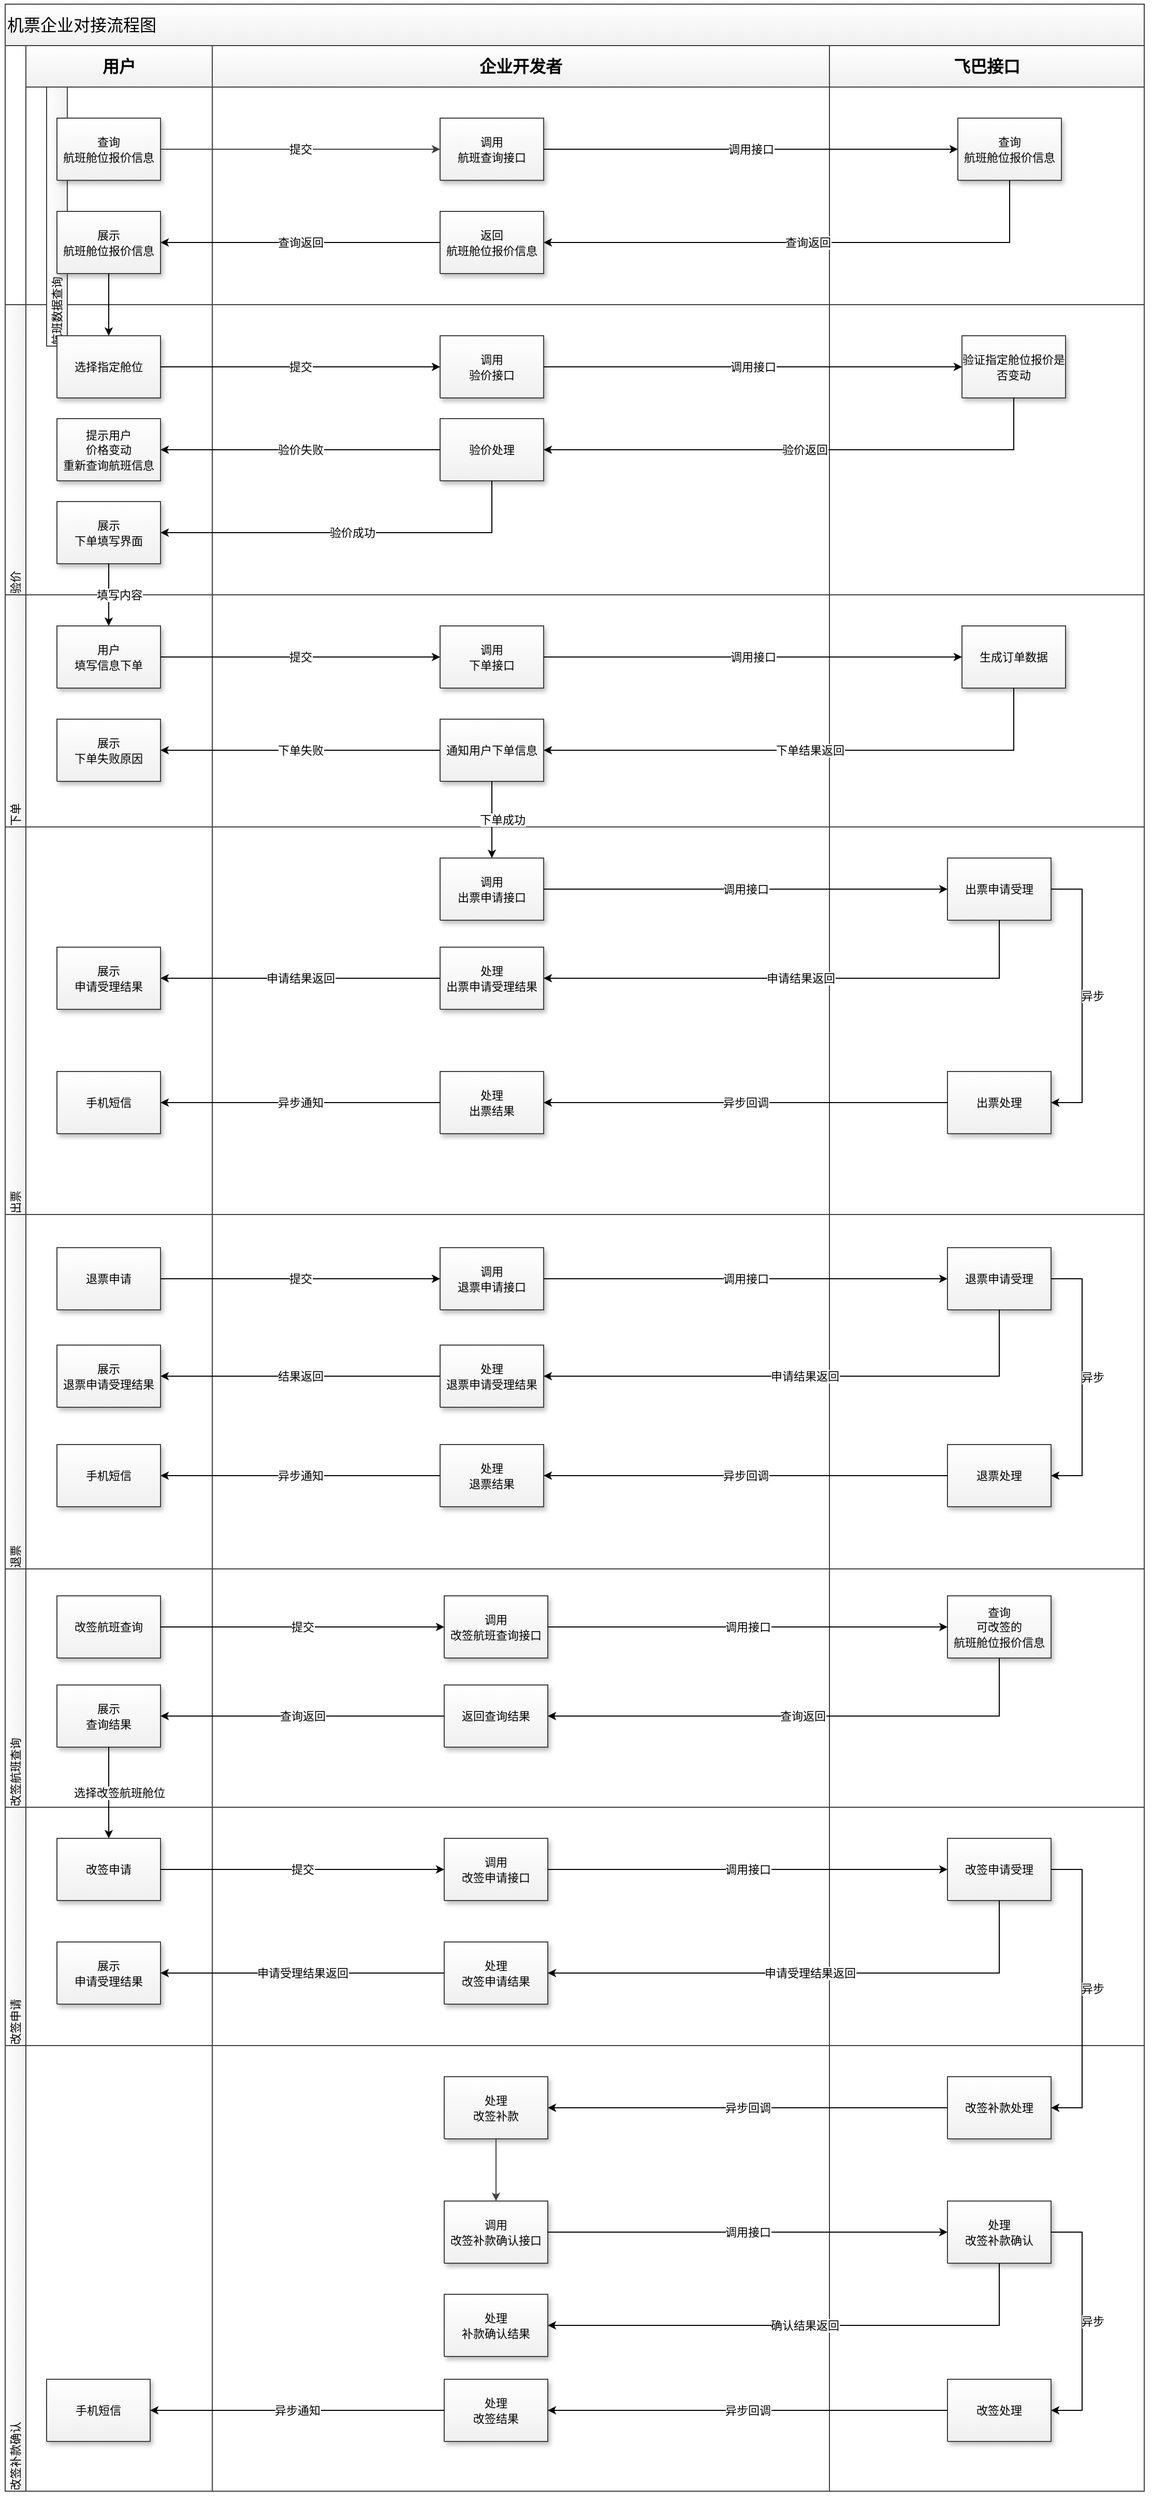 <mxfile version="14.1.1" type="github">
  <diagram id="2hiJCetb5eQKajSvH-Eh" name="Page-1">
    <mxGraphModel dx="1662" dy="737" grid="1" gridSize="10" guides="1" tooltips="1" connect="1" arrows="1" fold="1" page="1" pageScale="1" pageWidth="1920" pageHeight="1200" math="0" shadow="0">
      <root>
        <mxCell id="0" />
        <mxCell id="1" parent="0" />
        <mxCell id="DUq77rUGLljhwTMfX-Vy-1" value="流程图" parent="0" />
        <mxCell id="DUq77rUGLljhwTMfX-Vy-2" style="vsdxID=24;fillColor=none;gradientColor=none;gradientDirection=north;strokeColor=none;shadow=1;labelBackgroundColor=none;rounded=0;html=1;whiteSpace=wrap;" parent="DUq77rUGLljhwTMfX-Vy-1" vertex="1">
          <mxGeometry x="1" y="1" width="1100" height="2400" as="geometry" />
        </mxCell>
        <mxCell id="DUq77rUGLljhwTMfX-Vy-3" style="vsdxID=25;fillColor=#f0f0f0;gradientColor=#ffffff;gradientDirection=north;fillOpacity=0;shape=stencil(nZBLDoAgDERP0z3SIyjew0SURgSD+Lu9kMZoXLhwN9O+tukAlrNpJg1SzDH4QW/URgNYgZTkjA4UkwJUgGXng+6DX1zLfmoymdXo17xh5zmRJ6Q42BWCfc2oJfdAr+Yv+AP9Cb7OJ3H/2JG1HNGz/84klThPVCc=);strokeColor=#404040;labelBackgroundColor=none;rounded=0;html=1;whiteSpace=wrap;" parent="DUq77rUGLljhwTMfX-Vy-2" vertex="1">
          <mxGeometry width="1100" height="2400" as="geometry" />
        </mxCell>
        <mxCell id="DUq77rUGLljhwTMfX-Vy-4" value="&lt;p style=&quot;align:left;margin-left:0;margin-right:0;margin-top:0px;margin-bottom:0px;text-indent:0;valign:middle;direction:ltr;&quot;&gt;&lt;font style=&quot;font-size:16px;font-family:Calibri;color:#000000;direction:ltr;letter-spacing:0px;line-height:120%;opacity:1&quot;&gt;机票企业对接流程图&lt;br/&gt;&lt;/font&gt;&lt;/p&gt;" style="verticalAlign=middle;align=left;vsdxID=26;fillColor=#f0f0f0;gradientColor=#ffffff;gradientDirection=north;shape=stencil(nZBLDoAgDERP0z3SIyjew0SURgSD+Lu9kMZoXLhwN9O+tukAlrNpJg1SzDH4QW/URgNYgZTkjA4UkwJUgGXng+6DX1zLfmoymdXo17xh5zmRJ6Q42BWCfc2oJfdAr+Yv+AP9Cb7OJ3H/2JG1HNGz/84klThPVCc=);strokeColor=#404040;labelBackgroundColor=none;rounded=0;html=1;whiteSpace=wrap;" parent="DUq77rUGLljhwTMfX-Vy-2" vertex="1">
          <mxGeometry width="1100" height="40" as="geometry" />
        </mxCell>
        <mxCell id="DUq77rUGLljhwTMfX-Vy-5" style="vsdxID=27;fillColor=#f0f0f0;gradientColor=#ffffff;gradientDirection=north;fillOpacity=0;shape=stencil(nZBLDoAgDERP0z3SIyjew0SURgSD+Lu9kMZoXLhwN9N5bdMClrNpJg1SzDH4QW/URgNYgZTkjA4UkwJUgGXng+6DX1zLfmoymdXo1zxh5z6RO6Q42BWCfc2oJfdAr/AX/IH+BF/rk7hv7MjaZ/L+RirxJ1Gd);strokeColor=#404040;labelBackgroundColor=none;rounded=0;html=1;whiteSpace=wrap;" parent="DUq77rUGLljhwTMfX-Vy-1" vertex="1">
          <mxGeometry x="21" y="41" width="1080" height="2360" as="geometry" />
        </mxCell>
        <mxCell id="DUq77rUGLljhwTMfX-Vy-6" style="vsdxID=21;fillColor=none;gradientColor=none;gradientDirection=north;strokeColor=none;labelBackgroundColor=none;rounded=0;html=1;whiteSpace=wrap;" parent="DUq77rUGLljhwTMfX-Vy-1" vertex="1">
          <mxGeometry x="201" y="41" width="596" height="2360" as="geometry" />
        </mxCell>
        <mxCell id="DUq77rUGLljhwTMfX-Vy-7" style="vsdxID=22;fillColor=#f0f0f0;gradientColor=#ffffff;gradientDirection=north;fillOpacity=0;shape=stencil(nZBLDoAgDERP0z3SIyjew0SURgSD+Lu9kMZoXLhwN9O+tukAlrNpJg1SzDH4QW/URgNYgZTkjA4UkwJUgGXng+6DX1zLfmoymdXo17xh5zmRJ6Q42BWCfc2oJfdAr+Yv+AP9Cb7OJ3H/2JG1HNGz/84klThPVCc=);strokeColor=#404040;labelBackgroundColor=none;rounded=0;html=1;whiteSpace=wrap;" parent="DUq77rUGLljhwTMfX-Vy-6" vertex="1">
          <mxGeometry width="596" height="2360" as="geometry" />
        </mxCell>
        <mxCell id="DUq77rUGLljhwTMfX-Vy-8" value="&lt;font style=&quot;font-size:16px;font-family:Calibri;color:#000000;direction:ltr;letter-spacing:0px;line-height:120%;opacity:1&quot;&gt;&lt;b&gt;企业开发者&lt;br/&gt;&lt;/b&gt;&lt;/font&gt;" style="verticalAlign=middle;align=center;vsdxID=23;fillColor=#f0f0f0;gradientColor=#ffffff;gradientDirection=north;shape=stencil(nZBLDoAgDERP0z3SIyjew0SURgSD+Lu9kMZoXLhwN9O+tukAlrNpJg1SzDH4QW/URgNYgZTkjA4UkwJUgGXng+6DX1zLfmoymdXo17xh5zmRJ6Q42BWCfc2oJfdAr+Yv+AP9Cb7OJ3H/2JG1HNGz/84klThPVCc=);strokeColor=#404040;labelBackgroundColor=none;rounded=0;html=1;whiteSpace=wrap;" parent="DUq77rUGLljhwTMfX-Vy-6" vertex="1">
          <mxGeometry width="596" height="40" as="geometry" />
        </mxCell>
        <mxCell id="DUq77rUGLljhwTMfX-Vy-9" style="vsdxID=32;fillColor=none;gradientColor=none;gradientDirection=north;strokeColor=none;labelBackgroundColor=none;rounded=0;html=1;whiteSpace=wrap;" parent="DUq77rUGLljhwTMfX-Vy-1" vertex="1">
          <mxGeometry x="797" y="41" width="304" height="2360" as="geometry" />
        </mxCell>
        <mxCell id="DUq77rUGLljhwTMfX-Vy-10" style="vsdxID=33;fillColor=#f0f0f0;gradientColor=#ffffff;gradientDirection=north;fillOpacity=0;shape=stencil(nZBLDoAgDERP0z3SIyjew0SURgSD+Lu9kMZoXLhwN9O+tukAlrNpJg1SzDH4QW/URgNYgZTkjA4UkwJUgGXng+6DX1zLfmoymdXo17xh5zmRJ6Q42BWCfc2oJfdAr+Yv+AP9Cb7OJ3H/2JG1HNGz/84klThPVCc=);strokeColor=#404040;labelBackgroundColor=none;rounded=0;html=1;whiteSpace=wrap;" parent="DUq77rUGLljhwTMfX-Vy-9" vertex="1">
          <mxGeometry width="304" height="2360" as="geometry" />
        </mxCell>
        <mxCell id="DUq77rUGLljhwTMfX-Vy-11" value="&lt;font style=&quot;font-size:16px;font-family:Calibri;color:#000000;direction:ltr;letter-spacing:0px;line-height:120%;opacity:1&quot;&gt;&lt;b&gt;飞巴接口&lt;br/&gt;&lt;/b&gt;&lt;/font&gt;" style="verticalAlign=middle;align=center;vsdxID=34;fillColor=#f0f0f0;gradientColor=#ffffff;gradientDirection=north;shape=stencil(nZBLDoAgDERP0z3SIyjew0SURgSD+Lu9kMZoXLhwN9O+tukAlrNpJg1SzDH4QW/URgNYgZTkjA4UkwJUgGXng+6DX1zLfmoymdXo17xh5zmRJ6Q42BWCfc2oJfdAr+Yv+AP9Cb7OJ3H/2JG1HNGz/84klThPVCc=);strokeColor=#404040;labelBackgroundColor=none;rounded=0;html=1;whiteSpace=wrap;" parent="DUq77rUGLljhwTMfX-Vy-9" vertex="1">
          <mxGeometry width="304" height="40" as="geometry" />
        </mxCell>
        <mxCell id="DUq77rUGLljhwTMfX-Vy-12" style="vsdxID=35;fillColor=none;gradientColor=none;gradientDirection=north;strokeColor=none;labelBackgroundColor=none;rounded=0;html=1;whiteSpace=wrap;" parent="DUq77rUGLljhwTMfX-Vy-1" vertex="1">
          <mxGeometry x="21" y="41" width="180" height="2360" as="geometry" />
        </mxCell>
        <mxCell id="DUq77rUGLljhwTMfX-Vy-13" style="vsdxID=36;fillColor=#f0f0f0;gradientColor=#ffffff;gradientDirection=north;fillOpacity=0;shape=stencil(nZBLDoAgDERP0z3SIyjew0SURgSD+Lu9kMZoXLhwN9O+tukAlrNpJg1SzDH4QW/URgNYgZTkjA4UkwJUgGXng+6DX1zLfmoymdXo17xh5zmRJ6Q42BWCfc2oJfdAr+Yv+AP9Cb7OJ3H/2JG1HNGz/84klThPVCc=);strokeColor=#404040;labelBackgroundColor=none;rounded=0;html=1;whiteSpace=wrap;" parent="DUq77rUGLljhwTMfX-Vy-12" vertex="1">
          <mxGeometry width="180" height="2360" as="geometry" />
        </mxCell>
        <mxCell id="DUq77rUGLljhwTMfX-Vy-14" value="&lt;font style=&quot;font-size:16px;font-family:Calibri;color:#000000;direction:ltr;letter-spacing:0px;line-height:120%;opacity:1&quot;&gt;&lt;b&gt;用户&lt;br/&gt;&lt;/b&gt;&lt;/font&gt;" style="verticalAlign=middle;align=center;vsdxID=37;fillColor=#f0f0f0;gradientColor=#ffffff;gradientDirection=north;shape=stencil(nZBLDoAgDERP0z3SIyjew0SURgSD+Lu9kMZoXLhwN9O+tukAlrNpJg1SzDH4QW/URgNYgZTkjA4UkwJUgGXng+6DX1zLfmoymdXo17xh5zmRJ6Q42BWCfc2oJfdAr+Yv+AP9Cb7OJ3H/2JG1HNGz/84klThPVCc=);strokeColor=#404040;labelBackgroundColor=none;rounded=0;html=1;whiteSpace=wrap;" parent="DUq77rUGLljhwTMfX-Vy-12" vertex="1">
          <mxGeometry width="180" height="40" as="geometry" />
        </mxCell>
        <mxCell id="DUq77rUGLljhwTMfX-Vy-15" style="vsdxID=28;fillColor=#f0f0f0;gradientColor=#ffffff;gradientDirection=north;shape=stencil(nZBLDoAgDERP0z3SIyDew0QUooJB/N1eSGM0LFywm2lf23QAxarbRQFna/BuVIfpggasgXNjtfImRAUoAUXvvBq822xHfmkTmdTs9rThpDmWJji7yFWMfEPoZOwHfZpF8A9aCGbno3h/jCYPIJYoPJQ3);strokeColor=#404040;shadow=1;labelBackgroundColor=none;rounded=0;html=1;whiteSpace=wrap;" parent="DUq77rUGLljhwTMfX-Vy-1" vertex="1">
          <mxGeometry x="1" y="81" width="1100" height="2320" as="geometry" />
        </mxCell>
        <mxCell id="DUq77rUGLljhwTMfX-Vy-16" style="vsdxID=29;fillColor=none;gradientColor=none;gradientDirection=north;strokeColor=none;shadow=1;labelBackgroundColor=none;rounded=0;html=1;whiteSpace=wrap;" parent="DUq77rUGLljhwTMfX-Vy-1" vertex="1">
          <mxGeometry x="1" y="1971" width="1100" height="430" as="geometry" />
        </mxCell>
        <mxCell id="DUq77rUGLljhwTMfX-Vy-17" value="&lt;font style=&quot;font-size:11px;font-family:Calibri;color:#000000;direction:ltr;letter-spacing:0px;line-height:120%;opacity:1&quot;&gt;改签补款确认&lt;br/&gt;&lt;/font&gt;" style="verticalAlign=middle;align=left;vsdxID=31;rotation=270;fillColor=#f0f0f0;gradientColor=#ffffff;gradientDirection=north;shape=stencil(nZBLDoAgDERP0z3SIyjew0SURgSD+Lu9kMZoXLhwN9O+tukAlrNpJg1SzDH4QW/URgNYgZTkjA4UkwJUgGXng+6DX1zLfmoymdXo17xh5zmRJ6Q42BWCfc2oJfdAr+Yv+AP9Cb7OJ3H/2JG1HNGz/84klThPVCc=);strokeColor=#404040;spacingTop=-1;spacingBottom=-1;spacingLeft=-1;spacingRight=-1;labelBackgroundColor=none;rounded=0;html=1;whiteSpace=wrap;" parent="DUq77rUGLljhwTMfX-Vy-16" vertex="1">
          <mxGeometry x="-205" y="205" width="430" height="20" as="geometry" />
        </mxCell>
        <mxCell id="DUq77rUGLljhwTMfX-Vy-18" style="vsdxID=1;fillColor=none;gradientColor=none;gradientDirection=north;strokeColor=none;shadow=1;labelBackgroundColor=none;rounded=0;html=1;whiteSpace=wrap;" parent="DUq77rUGLljhwTMfX-Vy-1" vertex="1">
          <mxGeometry x="1" y="81" width="1100" height="210" as="geometry" />
        </mxCell>
        <mxCell id="DUq77rUGLljhwTMfX-Vy-19" value="" style="verticalAlign=middle;align=center;vsdxID=2;rotation=90;fillColor=#f0f0f0;gradientColor=#ffffff;gradientDirection=north;fillOpacity=0;shape=stencil(fY9LDoAgDERP0z3SIyjeg0SURgWD+Lu9kC4UF+5m2td2ClivVi8GpFhj8KM5qIsWsAEpyVkTKCYFqADr3gczBL+5jv2iM5nV7Pe84eS5Sog8I8VV+pbhidwPXKBJPEc437v3DZRK/AyqGw==);strokeColor=#404040;spacingTop=-1;spacingBottom=-1;spacingLeft=-1;spacingRight=-1;labelBackgroundColor=none;rounded=0;html=1;whiteSpace=wrap;" parent="DUq77rUGLljhwTMfX-Vy-18" vertex="1">
          <mxGeometry x="445" y="-445" width="210" height="1100" as="geometry" />
        </mxCell>
        <mxCell id="DUq77rUGLljhwTMfX-Vy-20" value="&lt;font style=&quot;font-size:11px;font-family:Calibri;color:#000000;direction:ltr;letter-spacing:0px;line-height:120%;opacity:1&quot;&gt;航班数据查询&lt;br/&gt;&lt;/font&gt;" style="verticalAlign=middle;align=left;vsdxID=3;rotation=270;fillColor=#f0f0f0;gradientColor=#ffffff;gradientDirection=north;shape=stencil(nZBLDoAgDERP0z3SIyjew0SURgSD+Lu9kMZoXLhwN9O+tukAlrNpJg1SzDH4QW/URgNYgZTkjA4UkwJUgGXng+6DX1zLfmoymdXo17xh5zmRJ6Q42BWCfc2oJfdAr+Yv+AP9Cb7OJ3H/2JG1HNGz/84klThPVCc=);strokeColor=#404040;spacingTop=-1;spacingBottom=-1;spacingLeft=-1;spacingRight=-1;labelBackgroundColor=none;rounded=0;html=1;whiteSpace=wrap;" parent="DUq77rUGLljhwTMfX-Vy-18" vertex="1">
          <mxGeometry x="-75" y="115" width="250" height="20" as="geometry" />
        </mxCell>
        <mxCell id="DUq77rUGLljhwTMfX-Vy-21" style="vsdxID=4;fillColor=none;gradientColor=none;gradientDirection=north;strokeColor=none;shadow=1;labelBackgroundColor=none;rounded=0;html=1;whiteSpace=wrap;" parent="DUq77rUGLljhwTMfX-Vy-1" vertex="1">
          <mxGeometry x="1" y="571" width="1100" height="224" as="geometry" />
        </mxCell>
        <mxCell id="DUq77rUGLljhwTMfX-Vy-22" value="" style="verticalAlign=middle;align=center;vsdxID=5;rotation=90;fillColor=#f0f0f0;gradientColor=#ffffff;gradientDirection=north;fillOpacity=0;shape=stencil(fY9LDoAgDERP0z3SIyjeg0SURgWD+Lu9kC4UF+5m2td2ClivVi8GpFhj8KM5qIsWsAEpyVkTKCYFqADr3gczBL+5jv2iM5nV7Pe84eS5Sog8I8VV+pbhidwPXKBJPEc437v3DZRK/AyqGw==);strokeColor=#404040;spacingTop=-1;spacingBottom=-1;spacingLeft=-1;spacingRight=-1;labelBackgroundColor=none;rounded=0;html=1;whiteSpace=wrap;" parent="DUq77rUGLljhwTMfX-Vy-21" vertex="1">
          <mxGeometry x="438" y="-438" width="224" height="1100" as="geometry" />
        </mxCell>
        <mxCell id="DUq77rUGLljhwTMfX-Vy-23" value="&lt;font style=&quot;font-size:11px;font-family:Calibri;color:#000000;direction:ltr;letter-spacing:0px;line-height:120%;opacity:1&quot;&gt;下单&lt;br/&gt;&lt;/font&gt;" style="verticalAlign=middle;align=left;vsdxID=6;rotation=270;fillColor=#f0f0f0;gradientColor=#ffffff;gradientDirection=north;shape=stencil(nZBLDoAgDERP0z3SIyjew0SURgSD+Lu9kMZoXLhwN9O+tukAlrNpJg1SzDH4QW/URgNYgZTkjA4UkwJUgGXng+6DX1zLfmoymdXo17xh5zmRJ6Q42BWCfc2oJfdAr+Yv+AP9Cb7OJ3H/2JG1HNGz/84klThPVCc=);strokeColor=#404040;spacingTop=-1;spacingBottom=-1;spacingLeft=-1;spacingRight=-1;labelBackgroundColor=none;rounded=0;html=1;whiteSpace=wrap;" parent="DUq77rUGLljhwTMfX-Vy-21" vertex="1">
          <mxGeometry x="-102" y="102" width="224" height="20" as="geometry" />
        </mxCell>
        <mxCell id="DUq77rUGLljhwTMfX-Vy-24" style="vsdxID=46;fillColor=none;gradientColor=none;gradientDirection=north;strokeColor=none;shadow=1;labelBackgroundColor=none;rounded=0;html=1;whiteSpace=wrap;" parent="DUq77rUGLljhwTMfX-Vy-1" vertex="1">
          <mxGeometry x="1" y="291" width="1100" height="280" as="geometry" />
        </mxCell>
        <mxCell id="DUq77rUGLljhwTMfX-Vy-25" value="" style="verticalAlign=middle;align=center;vsdxID=47;rotation=90;fillColor=#f0f0f0;gradientColor=#ffffff;gradientDirection=north;fillOpacity=0;shape=stencil(fY9LDoAgDERP0z3SIyjeg0SURgWD+Lu9kC4UF+5m2td2ClivVi8GpFhj8KM5qIsWsAEpyVkTKCYFqADr3gczBL+5jv2iM5nV7Pe84eS5Sog8I8VV+pbhidwPXKBJPEc437v3DZRK/AyqGw==);strokeColor=#404040;spacingTop=-1;spacingBottom=-1;spacingLeft=-1;spacingRight=-1;labelBackgroundColor=none;rounded=0;html=1;whiteSpace=wrap;" parent="DUq77rUGLljhwTMfX-Vy-24" vertex="1">
          <mxGeometry x="410" y="-410" width="280" height="1100" as="geometry" />
        </mxCell>
        <mxCell id="DUq77rUGLljhwTMfX-Vy-26" value="&lt;font style=&quot;font-size:11px;font-family:Calibri;color:#000000;direction:ltr;letter-spacing:0px;line-height:120%;opacity:1&quot;&gt;验价&lt;br/&gt;&lt;/font&gt;" style="verticalAlign=middle;align=left;vsdxID=48;rotation=270;fillColor=#f0f0f0;gradientColor=#ffffff;gradientDirection=north;shape=stencil(nZBLDoAgDERP0z3SIyjew0SURgSD+Lu9kMZoXLhwN9O+tukAlrNpJg1SzDH4QW/URgNYgZTkjA4UkwJUgGXng+6DX1zLfmoymdXo17xh5zmRJ6Q42BWCfc2oJfdAr+Yv+AP9Cb7OJ3H/2JG1HNGz/84klThPVCc=);strokeColor=#404040;spacingTop=-1;spacingBottom=-1;spacingLeft=-1;spacingRight=-1;labelBackgroundColor=none;rounded=0;html=1;whiteSpace=wrap;" parent="DUq77rUGLljhwTMfX-Vy-24" vertex="1">
          <mxGeometry x="-130" y="130" width="280" height="20" as="geometry" />
        </mxCell>
        <mxCell id="DUq77rUGLljhwTMfX-Vy-27" style="vsdxID=72;fillColor=none;gradientColor=none;gradientDirection=north;strokeColor=none;shadow=1;labelBackgroundColor=none;rounded=0;html=1;whiteSpace=wrap;" parent="DUq77rUGLljhwTMfX-Vy-1" vertex="1">
          <mxGeometry x="1" y="795" width="1100" height="374" as="geometry" />
        </mxCell>
        <mxCell id="DUq77rUGLljhwTMfX-Vy-28" value="" style="verticalAlign=middle;align=center;vsdxID=73;rotation=90;fillColor=#f0f0f0;gradientColor=#ffffff;gradientDirection=north;fillOpacity=0;shape=stencil(fY9LDoAgDERP0z3SIyjeg0SURgWD+Lu9kC4UF+5m2td2ClivVi8GpFhj8KM5qIsWsAEpyVkTKCYFqADr3gczBL+5jv2iM5nV7Pe84eS5Sog8I8VV+pbhidwPXKBJPEc437v3DZRK/AyqGw==);strokeColor=#404040;spacingTop=-1;spacingBottom=-1;spacingLeft=-1;spacingRight=-1;labelBackgroundColor=none;rounded=0;html=1;whiteSpace=wrap;" parent="DUq77rUGLljhwTMfX-Vy-27" vertex="1">
          <mxGeometry x="363" y="-363" width="374" height="1100" as="geometry" />
        </mxCell>
        <mxCell id="DUq77rUGLljhwTMfX-Vy-29" value="&lt;font style=&quot;font-size:11px;font-family:Calibri;color:#000000;direction:ltr;letter-spacing:0px;line-height:120%;opacity:1&quot;&gt;出票&lt;br/&gt;&lt;/font&gt;" style="verticalAlign=middle;align=left;vsdxID=74;rotation=270;fillColor=#f0f0f0;gradientColor=#ffffff;gradientDirection=north;shape=stencil(nZBLDoAgDERP0z3SIyjew0SURgSD+Lu9kMZoXLhwN9O+tukAlrNpJg1SzDH4QW/URgNYgZTkjA4UkwJUgGXng+6DX1zLfmoymdXo17xh5zmRJ6Q42BWCfc2oJfdAr+Yv+AP9Cb7OJ3H/2JG1HNGz/84klThPVCc=);strokeColor=#404040;spacingTop=-1;spacingBottom=-1;spacingLeft=-1;spacingRight=-1;labelBackgroundColor=none;rounded=0;html=1;whiteSpace=wrap;" parent="DUq77rUGLljhwTMfX-Vy-27" vertex="1">
          <mxGeometry x="-177" y="177" width="374" height="20" as="geometry" />
        </mxCell>
        <mxCell id="DUq77rUGLljhwTMfX-Vy-30" style="vsdxID=90;fillColor=none;gradientColor=none;gradientDirection=north;strokeColor=none;shadow=1;labelBackgroundColor=none;rounded=0;html=1;whiteSpace=wrap;" parent="DUq77rUGLljhwTMfX-Vy-1" vertex="1">
          <mxGeometry x="1" y="1169" width="1100" height="342" as="geometry" />
        </mxCell>
        <mxCell id="DUq77rUGLljhwTMfX-Vy-31" value="" style="verticalAlign=middle;align=center;vsdxID=91;rotation=90;fillColor=#f0f0f0;gradientColor=#ffffff;gradientDirection=north;fillOpacity=0;shape=stencil(fY9LDoAgDERP0z3SIyjeg0SURgWD+Lu9kC4UF+5m2td2ClivVi8GpFhj8KM5qIsWsAEpyVkTKCYFqADr3gczBL+5jv2iM5nV7Pe84eS5Sog8I8VV+pbhidwPXKBJPEc437v3DZRK/AyqGw==);strokeColor=#404040;spacingTop=-1;spacingBottom=-1;spacingLeft=-1;spacingRight=-1;labelBackgroundColor=none;rounded=0;html=1;whiteSpace=wrap;" parent="DUq77rUGLljhwTMfX-Vy-30" vertex="1">
          <mxGeometry x="379" y="-379" width="342" height="1100" as="geometry" />
        </mxCell>
        <mxCell id="DUq77rUGLljhwTMfX-Vy-32" value="&lt;font style=&quot;font-size:11px;font-family:Calibri;color:#000000;direction:ltr;letter-spacing:0px;line-height:120%;opacity:1&quot;&gt;退票&lt;br/&gt;&lt;/font&gt;" style="verticalAlign=middle;align=left;vsdxID=92;rotation=270;fillColor=#f0f0f0;gradientColor=#ffffff;gradientDirection=north;shape=stencil(nZBLDoAgDERP0z3SIyjew0SURgSD+Lu9kMZoXLhwN9O+tukAlrNpJg1SzDH4QW/URgNYgZTkjA4UkwJUgGXng+6DX1zLfmoymdXo17xh5zmRJ6Q42BWCfc2oJfdAr+Yv+AP9Cb7OJ3H/2JG1HNGz/84klThPVCc=);strokeColor=#404040;spacingTop=-1;spacingBottom=-1;spacingLeft=-1;spacingRight=-1;labelBackgroundColor=none;rounded=0;html=1;whiteSpace=wrap;" parent="DUq77rUGLljhwTMfX-Vy-30" vertex="1">
          <mxGeometry x="-161" y="161" width="342" height="20" as="geometry" />
        </mxCell>
        <mxCell id="DUq77rUGLljhwTMfX-Vy-33" style="vsdxID=128;fillColor=none;gradientColor=none;gradientDirection=north;strokeColor=none;shadow=1;labelBackgroundColor=none;rounded=0;html=1;whiteSpace=wrap;" parent="DUq77rUGLljhwTMfX-Vy-1" vertex="1">
          <mxGeometry x="1" y="1511" width="1100" height="230" as="geometry" />
        </mxCell>
        <mxCell id="DUq77rUGLljhwTMfX-Vy-34" value="" style="verticalAlign=middle;align=center;vsdxID=129;rotation=90;fillColor=#f0f0f0;gradientColor=#ffffff;gradientDirection=north;fillOpacity=0;shape=stencil(fY9LDoAgDERP0z3SIyjeg0SURgWD+Lu9kC4UF+5m2td2ClivVi8GpFhj8KM5qIsWsAEpyVkTKCYFqADr3gczBL+5jv2iM5nV7Pe84eS5Sog8I8VV+pbhidwPXKBJPEc437v3DZRK/AyqGw==);strokeColor=#404040;spacingTop=-1;spacingBottom=-1;spacingLeft=-1;spacingRight=-1;labelBackgroundColor=none;rounded=0;html=1;whiteSpace=wrap;" parent="DUq77rUGLljhwTMfX-Vy-33" vertex="1">
          <mxGeometry x="435" y="-435" width="230" height="1100" as="geometry" />
        </mxCell>
        <mxCell id="DUq77rUGLljhwTMfX-Vy-35" value="&lt;font style=&quot;font-size:11px;font-family:Calibri;color:#000000;direction:ltr;letter-spacing:0px;line-height:120%;opacity:1&quot;&gt;改签航班查询&lt;br/&gt;&lt;/font&gt;" style="verticalAlign=middle;align=left;vsdxID=130;rotation=270;fillColor=#f0f0f0;gradientColor=#ffffff;gradientDirection=north;shape=stencil(nZBLDoAgDERP0z3SIyjew0SURgSD+Lu9kMZoXLhwN9O+tukAlrNpJg1SzDH4QW/URgNYgZTkjA4UkwJUgGXng+6DX1zLfmoymdXo17xh5zmRJ6Q42BWCfc2oJfdAr+Yv+AP9Cb7OJ3H/2JG1HNGz/84klThPVCc=);strokeColor=#404040;spacingTop=-1;spacingBottom=-1;spacingLeft=-1;spacingRight=-1;labelBackgroundColor=none;rounded=0;html=1;whiteSpace=wrap;" parent="DUq77rUGLljhwTMfX-Vy-33" vertex="1">
          <mxGeometry x="-105" y="105" width="230" height="20" as="geometry" />
        </mxCell>
        <mxCell id="DUq77rUGLljhwTMfX-Vy-36" style="vsdxID=131;fillColor=none;gradientColor=none;gradientDirection=north;strokeColor=none;shadow=1;labelBackgroundColor=none;rounded=0;html=1;whiteSpace=wrap;" parent="DUq77rUGLljhwTMfX-Vy-1" vertex="1">
          <mxGeometry x="1" y="1741" width="1100" height="230" as="geometry" />
        </mxCell>
        <mxCell id="DUq77rUGLljhwTMfX-Vy-37" value="" style="verticalAlign=middle;align=center;vsdxID=132;rotation=90;fillColor=#f0f0f0;gradientColor=#ffffff;gradientDirection=north;fillOpacity=0;shape=stencil(fY9LDoAgDERP0z3SIyjeg0SURgWD+Lu9kC4UF+5m2td2ClivVi8GpFhj8KM5qIsWsAEpyVkTKCYFqADr3gczBL+5jv2iM5nV7Pe84eS5Sog8I8VV+pbhidwPXKBJPEc437v3DZRK/AyqGw==);strokeColor=#404040;spacingTop=-1;spacingBottom=-1;spacingLeft=-1;spacingRight=-1;labelBackgroundColor=none;rounded=0;html=1;whiteSpace=wrap;" parent="DUq77rUGLljhwTMfX-Vy-36" vertex="1">
          <mxGeometry x="435" y="-435" width="230" height="1100" as="geometry" />
        </mxCell>
        <mxCell id="DUq77rUGLljhwTMfX-Vy-38" value="&lt;font style=&quot;font-size:11px;font-family:Calibri;color:#000000;direction:ltr;letter-spacing:0px;line-height:120%;opacity:1&quot;&gt;改签申请&lt;br/&gt;&lt;/font&gt;" style="verticalAlign=middle;align=left;vsdxID=133;rotation=270;fillColor=#f0f0f0;gradientColor=#ffffff;gradientDirection=north;shape=stencil(nZBLDoAgDERP0z3SIyjew0SURgSD+Lu9kMZoXLhwN9O+tukAlrNpJg1SzDH4QW/URgNYgZTkjA4UkwJUgGXng+6DX1zLfmoymdXo17xh5zmRJ6Q42BWCfc2oJfdAr+Yv+AP9Cb7OJ3H/2JG1HNGz/84klThPVCc=);strokeColor=#404040;spacingTop=-1;spacingBottom=-1;spacingLeft=-1;spacingRight=-1;labelBackgroundColor=none;rounded=0;html=1;whiteSpace=wrap;" parent="DUq77rUGLljhwTMfX-Vy-36" vertex="1">
          <mxGeometry x="-105" y="105" width="230" height="20" as="geometry" />
        </mxCell>
        <mxCell id="DUq77rUGLljhwTMfX-Vy-39" value="&lt;font style=&quot;font-size:11px;font-family:Calibri;color:#000000;direction:ltr;letter-spacing:0px;line-height:120%;opacity:1&quot;&gt;查询&lt;br/&gt;航班舱位报价信息&lt;br/&gt;&lt;/font&gt;" style="verticalAlign=middle;align=center;vsdxID=7;fillColor=#f0f0f0;gradientColor=#ffffff;gradientDirection=north;shape=stencil(nZBLDoAgDERP0z3SIyjew0SURgSD+Lu9kMZoXLhwN9O+tukAlrNpJg1SzDH4QW/URgNYgZTkjA4UkwJUgGXng+6DX1zLfmoymdXo17xh5zmRJ6Q42BWCfc2oJfdAr+Yv+AP9Cb7OJ3H/2JG1HNGz/84klThPVCc=);strokeColor=#404040;shadow=1;spacingTop=-1;spacingBottom=-1;spacingLeft=-1;spacingRight=-1;labelBackgroundColor=none;rounded=0;html=1;whiteSpace=wrap;" parent="DUq77rUGLljhwTMfX-Vy-1" vertex="1">
          <mxGeometry x="51" y="111" width="100" height="60" as="geometry" />
        </mxCell>
        <mxCell id="DUq77rUGLljhwTMfX-Vy-40" value="&lt;font style=&quot;font-size:11px;font-family:Calibri;color:#000000;direction:ltr;letter-spacing:0px;line-height:120%;opacity:1&quot;&gt;调用&lt;br/&gt;航班查询接口&lt;br/&gt;&lt;/font&gt;" style="verticalAlign=middle;align=center;vsdxID=11;fillColor=#f0f0f0;gradientColor=#ffffff;gradientDirection=north;shape=stencil(nZBLDoAgDERP0z3SIyjew0SURgSD+Lu9kMZoXLhwN9O+tukAlrNpJg1SzDH4QW/URgNYgZTkjA4UkwJUgGXng+6DX1zLfmoymdXo17xh5zmRJ6Q42BWCfc2oJfdAr+Yv+AP9Cb7OJ3H/2JG1HNGz/84klThPVCc=);strokeColor=#404040;shadow=1;spacingTop=-1;spacingBottom=-1;spacingLeft=-1;spacingRight=-1;labelBackgroundColor=none;rounded=0;html=1;whiteSpace=wrap;" parent="DUq77rUGLljhwTMfX-Vy-1" vertex="1">
          <mxGeometry x="421" y="111" width="100" height="60" as="geometry" />
        </mxCell>
        <mxCell id="DUq77rUGLljhwTMfX-Vy-41" value="&lt;font style=&quot;font-size:11px;font-family:Calibri;color:#000000;direction:ltr;letter-spacing:0px;line-height:120%;opacity:1&quot;&gt;查询&lt;br/&gt;航班舱位报价信息&lt;br/&gt;&lt;/font&gt;" style="verticalAlign=middle;align=center;vsdxID=12;fillColor=#f0f0f0;gradientColor=#ffffff;gradientDirection=north;shape=stencil(nZBLDoAgDERP0z3SIyjew0SURgSD+Lu9kMZoXLhwN9O+tukAlrNpJg1SzDH4QW/URgNYgZTkjA4UkwJUgGXng+6DX1zLfmoymdXo17xh5zmRJ6Q42BWCfc2oJfdAr+Yv+AP9Cb7OJ3H/2JG1HNGz/84klThPVCc=);strokeColor=#404040;shadow=1;spacingTop=-1;spacingBottom=-1;spacingLeft=-1;spacingRight=-1;labelBackgroundColor=none;rounded=0;html=1;whiteSpace=wrap;" parent="DUq77rUGLljhwTMfX-Vy-1" vertex="1">
          <mxGeometry x="921" y="111" width="100" height="60" as="geometry" />
        </mxCell>
        <mxCell id="DUq77rUGLljhwTMfX-Vy-42" value="&lt;font style=&quot;font-size:11px;font-family:Calibri;color:#000000;direction:ltr;letter-spacing:0px;line-height:120%;opacity:1&quot;&gt;返回&lt;br/&gt;航班舱位报价信息&lt;br/&gt;&lt;/font&gt;" style="verticalAlign=middle;align=center;vsdxID=16;fillColor=#f0f0f0;gradientColor=#ffffff;gradientDirection=north;shape=stencil(nZBLDoAgDERP0z3SIyjew0SURgSD+Lu9kMZoXLhwN9O+tukAlrNpJg1SzDH4QW/URgNYgZTkjA4UkwJUgGXng+6DX1zLfmoymdXo17xh5zmRJ6Q42BWCfc2oJfdAr+Yv+AP9Cb7OJ3H/2JG1HNGz/84klThPVCc=);strokeColor=#404040;shadow=1;spacingTop=-1;spacingBottom=-1;spacingLeft=-1;spacingRight=-1;labelBackgroundColor=none;rounded=0;html=1;whiteSpace=wrap;" parent="DUq77rUGLljhwTMfX-Vy-1" vertex="1">
          <mxGeometry x="421" y="201" width="100" height="60" as="geometry" />
        </mxCell>
        <mxCell id="DUq77rUGLljhwTMfX-Vy-43" value="&lt;font style=&quot;font-size:11px;font-family:Calibri;color:#000000;direction:ltr;letter-spacing:0px;line-height:120%;opacity:1&quot;&gt;展示&lt;br/&gt;航班舱位报价信息&lt;br/&gt;&lt;/font&gt;" style="verticalAlign=middle;align=center;vsdxID=17;fillColor=#f0f0f0;gradientColor=#ffffff;gradientDirection=north;shape=stencil(nZBLDoAgDERP0z3SIyjew0SURgSD+Lu9kMZoXLhwN9O+tukAlrNpJg1SzDH4QW/URgNYgZTkjA4UkwJUgGXng+6DX1zLfmoymdXo17xh5zmRJ6Q42BWCfc2oJfdAr+Yv+AP9Cb7OJ3H/2JG1HNGz/84klThPVCc=);strokeColor=#404040;shadow=1;spacingTop=-1;spacingBottom=-1;spacingLeft=-1;spacingRight=-1;labelBackgroundColor=none;rounded=0;html=1;whiteSpace=wrap;" parent="DUq77rUGLljhwTMfX-Vy-1" vertex="1">
          <mxGeometry x="51" y="201" width="100" height="60" as="geometry" />
        </mxCell>
        <mxCell id="DUq77rUGLljhwTMfX-Vy-44" value="&lt;font style=&quot;font-size:11px;font-family:Calibri;color:#000000;direction:ltr;letter-spacing:0px;line-height:120%;opacity:1&quot;&gt;选择指定舱位&lt;br/&gt;&lt;/font&gt;" style="verticalAlign=middle;align=center;vsdxID=19;fillColor=#f0f0f0;gradientColor=#ffffff;gradientDirection=north;shape=stencil(nZBLDoAgDERP0z3SIyjew0SURgSD+Lu9kMZoXLhwN9O+tukAlrNpJg1SzDH4QW/URgNYgZTkjA4UkwJUgGXng+6DX1zLfmoymdXo17xh5zmRJ6Q42BWCfc2oJfdAr+Yv+AP9Cb7OJ3H/2JG1HNGz/84klThPVCc=);strokeColor=#404040;shadow=1;spacingTop=-1;spacingBottom=-1;spacingLeft=-1;spacingRight=-1;labelBackgroundColor=none;rounded=0;html=1;whiteSpace=wrap;" parent="DUq77rUGLljhwTMfX-Vy-1" vertex="1">
          <mxGeometry x="51" y="321" width="100" height="60" as="geometry" />
        </mxCell>
        <mxCell id="DUq77rUGLljhwTMfX-Vy-45" value="&lt;font style=&quot;font-size:11px;font-family:Calibri;color:#000000;direction:ltr;letter-spacing:0px;line-height:120%;opacity:1&quot;&gt;调用&lt;br/&gt;验价接口&lt;br/&gt;&lt;/font&gt;" style="verticalAlign=middle;align=center;vsdxID=20;fillColor=#f0f0f0;gradientColor=#ffffff;gradientDirection=north;shape=stencil(nZBLDoAgDERP0z3SIyjew0SURgSD+Lu9kMZoXLhwN9O+tukAlrNpJg1SzDH4QW/URgNYgZTkjA4UkwJUgGXng+6DX1zLfmoymdXo17xh5zmRJ6Q42BWCfc2oJfdAr+Yv+AP9Cb7OJ3H/2JG1HNGz/84klThPVCc=);strokeColor=#404040;shadow=1;spacingTop=-1;spacingBottom=-1;spacingLeft=-1;spacingRight=-1;labelBackgroundColor=none;rounded=0;html=1;whiteSpace=wrap;" parent="DUq77rUGLljhwTMfX-Vy-1" vertex="1">
          <mxGeometry x="421" y="321" width="100" height="60" as="geometry" />
        </mxCell>
        <mxCell id="DUq77rUGLljhwTMfX-Vy-46" value="&lt;font style=&quot;font-size:11px;font-family:Calibri;color:#000000;direction:ltr;letter-spacing:0px;line-height:120%;opacity:1&quot;&gt;验证指定舱位报价是否变动&lt;br/&gt;&lt;/font&gt;" style="verticalAlign=middle;align=center;vsdxID=39;fillColor=#f0f0f0;gradientColor=#ffffff;gradientDirection=north;shape=stencil(nZBLDoAgDERP0z3SIyjew0SURgSD+Lu9kMZoXLhwN9O+tukAlrNpJg1SzDH4QW/URgNYgZTkjA4UkwJUgGXng+6DX1zLfmoymdXo17xh5zmRJ6Q42BWCfc2oJfdAr+Yv+AP9Cb7OJ3H/2JG1HNGz/84klThPVCc=);strokeColor=#404040;shadow=1;spacingTop=-1;spacingBottom=-1;spacingLeft=-1;spacingRight=-1;labelBackgroundColor=none;rounded=0;html=1;whiteSpace=wrap;" parent="DUq77rUGLljhwTMfX-Vy-1" vertex="1">
          <mxGeometry x="925" y="321" width="100" height="60" as="geometry" />
        </mxCell>
        <mxCell id="DUq77rUGLljhwTMfX-Vy-47" value="&lt;font style=&quot;font-size:11px;font-family:Calibri;color:#000000;direction:ltr;letter-spacing:0px;line-height:120%;opacity:1&quot;&gt;调用&lt;br/&gt;下单接口&lt;br/&gt;&lt;/font&gt;" style="verticalAlign=middle;align=center;vsdxID=42;fillColor=#f0f0f0;gradientColor=#ffffff;gradientDirection=north;shape=stencil(nZBLDoAgDERP0z3SIyjew0SURgSD+Lu9kMZoXLhwN9O+tukAlrNpJg1SzDH4QW/URgNYgZTkjA4UkwJUgGXng+6DX1zLfmoymdXo17xh5zmRJ6Q42BWCfc2oJfdAr+Yv+AP9Cb7OJ3H/2JG1HNGz/84klThPVCc=);strokeColor=#404040;shadow=1;spacingTop=-1;spacingBottom=-1;spacingLeft=-1;spacingRight=-1;labelBackgroundColor=none;rounded=0;html=1;whiteSpace=wrap;" parent="DUq77rUGLljhwTMfX-Vy-1" vertex="1">
          <mxGeometry x="421" y="601" width="100" height="60" as="geometry" />
        </mxCell>
        <mxCell id="DUq77rUGLljhwTMfX-Vy-48" value="&lt;font style=&quot;font-size:11px;font-family:Calibri;color:#000000;direction:ltr;letter-spacing:0px;line-height:120%;opacity:1&quot;&gt;生成订单数据&lt;br/&gt;&lt;/font&gt;" style="verticalAlign=middle;align=center;vsdxID=44;fillColor=#f0f0f0;gradientColor=#ffffff;gradientDirection=north;shape=stencil(nZBLDoAgDERP0z3SIyjew0SURgSD+Lu9kMZoXLhwN9O+tukAlrNpJg1SzDH4QW/URgNYgZTkjA4UkwJUgGXng+6DX1zLfmoymdXo17xh5zmRJ6Q42BWCfc2oJfdAr+Yv+AP9Cb7OJ3H/2JG1HNGz/84klThPVCc=);strokeColor=#404040;shadow=1;spacingTop=-1;spacingBottom=-1;spacingLeft=-1;spacingRight=-1;labelBackgroundColor=none;rounded=0;html=1;whiteSpace=wrap;" parent="DUq77rUGLljhwTMfX-Vy-1" vertex="1">
          <mxGeometry x="925" y="601" width="100" height="60" as="geometry" />
        </mxCell>
        <mxCell id="DUq77rUGLljhwTMfX-Vy-49" value="&lt;font style=&quot;font-size:11px;font-family:Calibri;color:#000000;direction:ltr;letter-spacing:0px;line-height:120%;opacity:1&quot;&gt;验价处理&lt;br/&gt;&lt;/font&gt;" style="verticalAlign=middle;align=center;vsdxID=49;fillColor=#f0f0f0;gradientColor=#ffffff;gradientDirection=north;shape=stencil(nZBLDoAgDERP0z3SIyjew0SURgSD+Lu9kMZoXLhwN9O+tukAlrNpJg1SzDH4QW/URgNYgZTkjA4UkwJUgGXng+6DX1zLfmoymdXo17xh5zmRJ6Q42BWCfc2oJfdAr+Yv+AP9Cb7OJ3H/2JG1HNGz/84klThPVCc=);strokeColor=#404040;shadow=1;spacingTop=-1;spacingBottom=-1;spacingLeft=-1;spacingRight=-1;labelBackgroundColor=none;rounded=0;html=1;whiteSpace=wrap;" parent="DUq77rUGLljhwTMfX-Vy-1" vertex="1">
          <mxGeometry x="421" y="401" width="100" height="60" as="geometry" />
        </mxCell>
        <mxCell id="DUq77rUGLljhwTMfX-Vy-50" value="&lt;font style=&quot;font-size:11px;font-family:Calibri;color:#000000;direction:ltr;letter-spacing:0px;line-height:120%;opacity:1&quot;&gt;提示用户&lt;br/&gt;价格变动&lt;br/&gt;重新查询航班信息&lt;br/&gt;&lt;/font&gt;" style="verticalAlign=middle;align=center;vsdxID=50;fillColor=#f0f0f0;gradientColor=#ffffff;gradientDirection=north;shape=stencil(nZBLDoAgDERP0z3SIyjew0SURgSD+Lu9kMZoXLhwN9O+tukAlrNpJg1SzDH4QW/URgNYgZTkjA4UkwJUgGXng+6DX1zLfmoymdXo17xh5zmRJ6Q42BWCfc2oJfdAr+Yv+AP9Cb7OJ3H/2JG1HNGz/84klThPVCc=);strokeColor=#404040;shadow=1;spacingTop=-1;spacingBottom=-1;spacingLeft=-1;spacingRight=-1;labelBackgroundColor=none;rounded=0;html=1;whiteSpace=wrap;" parent="DUq77rUGLljhwTMfX-Vy-1" vertex="1">
          <mxGeometry x="51" y="401" width="100" height="60" as="geometry" />
        </mxCell>
        <mxCell id="DUq77rUGLljhwTMfX-Vy-51" value="&lt;font style=&quot;font-size:11px;font-family:Calibri;color:#000000;direction:ltr;letter-spacing:0px;line-height:120%;opacity:1&quot;&gt;展示&lt;br/&gt;下单填写界面&lt;br/&gt;&lt;/font&gt;" style="verticalAlign=middle;align=center;vsdxID=53;fillColor=#f0f0f0;gradientColor=#ffffff;gradientDirection=north;shape=stencil(nZBLDoAgDERP0z3SIyjew0SURgSD+Lu9kMZoXLhwN9O+tukAlrNpJg1SzDH4QW/URgNYgZTkjA4UkwJUgGXng+6DX1zLfmoymdXo17xh5zmRJ6Q42BWCfc2oJfdAr+Yv+AP9Cb7OJ3H/2JG1HNGz/84klThPVCc=);strokeColor=#404040;shadow=1;spacingTop=-1;spacingBottom=-1;spacingLeft=-1;spacingRight=-1;labelBackgroundColor=none;rounded=0;html=1;whiteSpace=wrap;" parent="DUq77rUGLljhwTMfX-Vy-1" vertex="1">
          <mxGeometry x="51" y="481" width="100" height="60" as="geometry" />
        </mxCell>
        <mxCell id="DUq77rUGLljhwTMfX-Vy-52" value="&lt;font style=&quot;font-size:11px;font-family:Calibri;color:#000000;direction:ltr;letter-spacing:0px;line-height:120%;opacity:1&quot;&gt;用户&lt;br/&gt;填写信息下单&lt;br/&gt;&lt;/font&gt;" style="verticalAlign=middle;align=center;vsdxID=54;fillColor=#f0f0f0;gradientColor=#ffffff;gradientDirection=north;shape=stencil(nZBLDoAgDERP0z3SIyjew0SURgSD+Lu9kMZoXLhwN9O+tukAlrNpJg1SzDH4QW/URgNYgZTkjA4UkwJUgGXng+6DX1zLfmoymdXo17xh5zmRJ6Q42BWCfc2oJfdAr+Yv+AP9Cb7OJ3H/2JG1HNGz/84klThPVCc=);strokeColor=#404040;shadow=1;spacingTop=-1;spacingBottom=-1;spacingLeft=-1;spacingRight=-1;labelBackgroundColor=none;rounded=0;html=1;whiteSpace=wrap;" parent="DUq77rUGLljhwTMfX-Vy-1" vertex="1">
          <mxGeometry x="51" y="601" width="100" height="60" as="geometry" />
        </mxCell>
        <mxCell id="DUq77rUGLljhwTMfX-Vy-53" value="&lt;font style=&quot;font-size:11px;font-family:Calibri;color:#000000;direction:ltr;letter-spacing:0px;line-height:120%;opacity:1&quot;&gt;通知用户下单信息&lt;br/&gt;&lt;/font&gt;" style="verticalAlign=middle;align=center;vsdxID=56;fillColor=#f0f0f0;gradientColor=#ffffff;gradientDirection=north;shape=stencil(nZBLDoAgDERP0z3SIyjew0SURgSD+Lu9kMZoXLhwN9O+tukAlrNpJg1SzDH4QW/URgNYgZTkjA4UkwJUgGXng+6DX1zLfmoymdXo17xh5zmRJ6Q42BWCfc2oJfdAr+Yv+AP9Cb7OJ3H/2JG1HNGz/84klThPVCc=);strokeColor=#404040;shadow=1;spacingTop=-1;spacingBottom=-1;spacingLeft=-1;spacingRight=-1;labelBackgroundColor=none;rounded=0;html=1;whiteSpace=wrap;" parent="DUq77rUGLljhwTMfX-Vy-1" vertex="1">
          <mxGeometry x="421" y="691" width="100" height="60" as="geometry" />
        </mxCell>
        <mxCell id="DUq77rUGLljhwTMfX-Vy-54" value="&lt;font style=&quot;font-size:11px;font-family:Calibri;color:#000000;direction:ltr;letter-spacing:0px;line-height:120%;opacity:1&quot;&gt;调用&lt;br/&gt;出票申请接口&lt;br/&gt;&lt;/font&gt;" style="verticalAlign=middle;align=center;vsdxID=58;fillColor=#f0f0f0;gradientColor=#ffffff;gradientDirection=north;shape=stencil(nZBLDoAgDERP0z3SIyjew0SURgSD+Lu9kMZoXLhwN9O+tukAlrNpJg1SzDH4QW/URgNYgZTkjA4UkwJUgGXng+6DX1zLfmoymdXo17xh5zmRJ6Q42BWCfc2oJfdAr+Yv+AP9Cb7OJ3H/2JG1HNGz/84klThPVCc=);strokeColor=#404040;shadow=1;spacingTop=-1;spacingBottom=-1;spacingLeft=-1;spacingRight=-1;labelBackgroundColor=none;rounded=0;html=1;whiteSpace=wrap;" parent="DUq77rUGLljhwTMfX-Vy-1" vertex="1">
          <mxGeometry x="421" y="825" width="100" height="60" as="geometry" />
        </mxCell>
        <mxCell id="DUq77rUGLljhwTMfX-Vy-55" value="&lt;font style=&quot;font-size:11px;font-family:Calibri;color:#000000;direction:ltr;letter-spacing:0px;line-height:120%;opacity:1&quot;&gt;展示&lt;br/&gt;下单失败原因&lt;br/&gt;&lt;/font&gt;" style="verticalAlign=middle;align=center;vsdxID=60;fillColor=#f0f0f0;gradientColor=#ffffff;gradientDirection=north;shape=stencil(nZBLDoAgDERP0z3SIyjew0SURgSD+Lu9kMZoXLhwN9O+tukAlrNpJg1SzDH4QW/URgNYgZTkjA4UkwJUgGXng+6DX1zLfmoymdXo17xh5zmRJ6Q42BWCfc2oJfdAr+Yv+AP9Cb7OJ3H/2JG1HNGz/84klThPVCc=);strokeColor=#404040;shadow=1;spacingTop=-1;spacingBottom=-1;spacingLeft=-1;spacingRight=-1;labelBackgroundColor=none;rounded=0;html=1;whiteSpace=wrap;" parent="DUq77rUGLljhwTMfX-Vy-1" vertex="1">
          <mxGeometry x="51" y="691" width="100" height="60" as="geometry" />
        </mxCell>
        <mxCell id="DUq77rUGLljhwTMfX-Vy-56" value="&lt;font style=&quot;font-size:11px;font-family:Calibri;color:#000000;direction:ltr;letter-spacing:0px;line-height:120%;opacity:1&quot;&gt;出票申请受理&lt;br/&gt;&lt;/font&gt;" style="verticalAlign=middle;align=center;vsdxID=62;fillColor=#f0f0f0;gradientColor=#ffffff;gradientDirection=north;shape=stencil(nZBLDoAgDERP0z3SIyjew0SURgSD+Lu9kMZoXLhwN9O+tukAlrNpJg1SzDH4QW/URgNYgZTkjA4UkwJUgGXng+6DX1zLfmoymdXo17xh5zmRJ6Q42BWCfc2oJfdAr+Yv+AP9Cb7OJ3H/2JG1HNGz/84klThPVCc=);strokeColor=#404040;shadow=1;spacingTop=-1;spacingBottom=-1;spacingLeft=-1;spacingRight=-1;labelBackgroundColor=none;rounded=0;html=1;whiteSpace=wrap;" parent="DUq77rUGLljhwTMfX-Vy-1" vertex="1">
          <mxGeometry x="911" y="825" width="100" height="60" as="geometry" />
        </mxCell>
        <mxCell id="DUq77rUGLljhwTMfX-Vy-57" value="&lt;font style=&quot;font-size:11px;font-family:Calibri;color:#000000;direction:ltr;letter-spacing:0px;line-height:120%;opacity:1&quot;&gt;出票处理&lt;br/&gt;&lt;/font&gt;" style="verticalAlign=middle;align=center;vsdxID=64;fillColor=#f0f0f0;gradientColor=#ffffff;gradientDirection=north;shape=stencil(nZBLDoAgDERP0z3SIyjew0SURgSD+Lu9kMZoXLhwN9O+tukAlrNpJg1SzDH4QW/URgNYgZTkjA4UkwJUgGXng+6DX1zLfmoymdXo17xh5zmRJ6Q42BWCfc2oJfdAr+Yv+AP9Cb7OJ3H/2JG1HNGz/84klThPVCc=);strokeColor=#404040;shadow=1;spacingTop=-1;spacingBottom=-1;spacingLeft=-1;spacingRight=-1;labelBackgroundColor=none;rounded=0;html=1;whiteSpace=wrap;" parent="DUq77rUGLljhwTMfX-Vy-1" vertex="1">
          <mxGeometry x="911" y="1031" width="100" height="60" as="geometry" />
        </mxCell>
        <mxCell id="DUq77rUGLljhwTMfX-Vy-58" value="&lt;font style=&quot;font-size:11px;font-family:Calibri;color:#000000;direction:ltr;letter-spacing:0px;line-height:120%;opacity:1&quot;&gt;处理&lt;br/&gt;出票申请受理结果&lt;br/&gt;&lt;/font&gt;" style="verticalAlign=middle;align=center;vsdxID=66;fillColor=#f0f0f0;gradientColor=#ffffff;gradientDirection=north;shape=stencil(nZBLDoAgDERP0z3SIyjew0SURgSD+Lu9kMZoXLhwN9O+tukAlrNpJg1SzDH4QW/URgNYgZTkjA4UkwJUgGXng+6DX1zLfmoymdXo17xh5zmRJ6Q42BWCfc2oJfdAr+Yv+AP9Cb7OJ3H/2JG1HNGz/84klThPVCc=);strokeColor=#404040;shadow=1;spacingTop=-1;spacingBottom=-1;spacingLeft=-1;spacingRight=-1;labelBackgroundColor=none;rounded=0;html=1;whiteSpace=wrap;" parent="DUq77rUGLljhwTMfX-Vy-1" vertex="1">
          <mxGeometry x="421" y="911" width="100" height="60" as="geometry" />
        </mxCell>
        <mxCell id="DUq77rUGLljhwTMfX-Vy-59" value="&lt;font style=&quot;font-size:11px;font-family:Calibri;color:#000000;direction:ltr;letter-spacing:0px;line-height:120%;opacity:1&quot;&gt;展示&lt;br/&gt;申请受理结果&lt;br/&gt;&lt;/font&gt;" style="verticalAlign=middle;align=center;vsdxID=67;fillColor=#f0f0f0;gradientColor=#ffffff;gradientDirection=north;shape=stencil(nZBLDoAgDERP0z3SIyjew0SURgSD+Lu9kMZoXLhwN9O+tukAlrNpJg1SzDH4QW/URgNYgZTkjA4UkwJUgGXng+6DX1zLfmoymdXo17xh5zmRJ6Q42BWCfc2oJfdAr+Yv+AP9Cb7OJ3H/2JG1HNGz/84klThPVCc=);strokeColor=#404040;shadow=1;spacingTop=-1;spacingBottom=-1;spacingLeft=-1;spacingRight=-1;labelBackgroundColor=none;rounded=0;html=1;whiteSpace=wrap;" parent="DUq77rUGLljhwTMfX-Vy-1" vertex="1">
          <mxGeometry x="51" y="911" width="100" height="60" as="geometry" />
        </mxCell>
        <mxCell id="DUq77rUGLljhwTMfX-Vy-60" value="&lt;font style=&quot;font-size:11px;font-family:Calibri;color:#000000;direction:ltr;letter-spacing:0px;line-height:120%;opacity:1&quot;&gt;处理&lt;br/&gt;出票结果&lt;br/&gt;&lt;/font&gt;" style="verticalAlign=middle;align=center;vsdxID=9;fillColor=#f0f0f0;gradientColor=#ffffff;gradientDirection=north;shape=stencil(nZBLDoAgDERP0z3SIyjew0SURgSD+Lu9kMZoXLhwN9O+tukAlrNpJg1SzDH4QW/URgNYgZTkjA4UkwJUgGXng+6DX1zLfmoymdXo17xh5zmRJ6Q42BWCfc2oJfdAr+Yv+AP9Cb7OJ3H/2JG1HNGz/84klThPVCc=);strokeColor=#404040;shadow=1;spacingTop=-1;spacingBottom=-1;spacingLeft=-1;spacingRight=-1;labelBackgroundColor=none;rounded=0;html=1;whiteSpace=wrap;" parent="DUq77rUGLljhwTMfX-Vy-1" vertex="1">
          <mxGeometry x="421" y="1031" width="100" height="60" as="geometry" />
        </mxCell>
        <mxCell id="DUq77rUGLljhwTMfX-Vy-61" value="&lt;font style=&quot;font-size:11px;font-family:Calibri;color:#000000;direction:ltr;letter-spacing:0px;line-height:120%;opacity:1&quot;&gt;手机短信&lt;br/&gt;&lt;/font&gt;" style="verticalAlign=middle;align=center;vsdxID=69;fillColor=#f0f0f0;gradientColor=#ffffff;gradientDirection=north;shape=stencil(nZBLDoAgDERP0z3SIyjew0SURgSD+Lu9kMZoXLhwN9O+tukAlrNpJg1SzDH4QW/URgNYgZTkjA4UkwJUgGXng+6DX1zLfmoymdXo17xh5zmRJ6Q42BWCfc2oJfdAr+Yv+AP9Cb7OJ3H/2JG1HNGz/84klThPVCc=);strokeColor=#404040;shadow=1;spacingTop=-1;spacingBottom=-1;spacingLeft=-1;spacingRight=-1;labelBackgroundColor=none;rounded=0;html=1;whiteSpace=wrap;" parent="DUq77rUGLljhwTMfX-Vy-1" vertex="1">
          <mxGeometry x="51" y="1031" width="100" height="60" as="geometry" />
        </mxCell>
        <mxCell id="DUq77rUGLljhwTMfX-Vy-62" value="&lt;font style=&quot;font-size:11px;font-family:Calibri;color:#000000;direction:ltr;letter-spacing:0px;line-height:120%;opacity:1&quot;&gt;退票申请&lt;br/&gt;&lt;/font&gt;" style="verticalAlign=middle;align=center;vsdxID=75;fillColor=#f0f0f0;gradientColor=#ffffff;gradientDirection=north;shape=stencil(nZBLDoAgDERP0z3SIyjew0SURgSD+Lu9kMZoXLhwN9O+tukAlrNpJg1SzDH4QW/URgNYgZTkjA4UkwJUgGXng+6DX1zLfmoymdXo17xh5zmRJ6Q42BWCfc2oJfdAr+Yv+AP9Cb7OJ3H/2JG1HNGz/84klThPVCc=);strokeColor=#404040;shadow=1;spacingTop=-1;spacingBottom=-1;spacingLeft=-1;spacingRight=-1;labelBackgroundColor=none;rounded=0;html=1;whiteSpace=wrap;" parent="DUq77rUGLljhwTMfX-Vy-1" vertex="1">
          <mxGeometry x="51" y="1201" width="100" height="60" as="geometry" />
        </mxCell>
        <mxCell id="DUq77rUGLljhwTMfX-Vy-63" value="&lt;font style=&quot;font-size:11px;font-family:Calibri;color:#000000;direction:ltr;letter-spacing:0px;line-height:120%;opacity:1&quot;&gt;调用&lt;br/&gt;退票申请接口&lt;br/&gt;&lt;/font&gt;" style="verticalAlign=middle;align=center;vsdxID=76;fillColor=#f0f0f0;gradientColor=#ffffff;gradientDirection=north;shape=stencil(nZBLDoAgDERP0z3SIyjew0SURgSD+Lu9kMZoXLhwN9O+tukAlrNpJg1SzDH4QW/URgNYgZTkjA4UkwJUgGXng+6DX1zLfmoymdXo17xh5zmRJ6Q42BWCfc2oJfdAr+Yv+AP9Cb7OJ3H/2JG1HNGz/84klThPVCc=);strokeColor=#404040;shadow=1;spacingTop=-1;spacingBottom=-1;spacingLeft=-1;spacingRight=-1;labelBackgroundColor=none;rounded=0;html=1;whiteSpace=wrap;" parent="DUq77rUGLljhwTMfX-Vy-1" vertex="1">
          <mxGeometry x="421" y="1201" width="100" height="60" as="geometry" />
        </mxCell>
        <mxCell id="DUq77rUGLljhwTMfX-Vy-64" value="&lt;font style=&quot;font-size:11px;font-family:Calibri;color:#000000;direction:ltr;letter-spacing:0px;line-height:120%;opacity:1&quot;&gt;退票申请受理&lt;br/&gt;&lt;/font&gt;" style="verticalAlign=middle;align=center;vsdxID=78;fillColor=#f0f0f0;gradientColor=#ffffff;gradientDirection=north;shape=stencil(nZBLDoAgDERP0z3SIyjew0SURgSD+Lu9kMZoXLhwN9O+tukAlrNpJg1SzDH4QW/URgNYgZTkjA4UkwJUgGXng+6DX1zLfmoymdXo17xh5zmRJ6Q42BWCfc2oJfdAr+Yv+AP9Cb7OJ3H/2JG1HNGz/84klThPVCc=);strokeColor=#404040;shadow=1;spacingTop=-1;spacingBottom=-1;spacingLeft=-1;spacingRight=-1;labelBackgroundColor=none;rounded=0;html=1;whiteSpace=wrap;" parent="DUq77rUGLljhwTMfX-Vy-1" vertex="1">
          <mxGeometry x="911" y="1201" width="100" height="60" as="geometry" />
        </mxCell>
        <mxCell id="DUq77rUGLljhwTMfX-Vy-65" value="&lt;font style=&quot;font-size:11px;font-family:Calibri;color:#000000;direction:ltr;letter-spacing:0px;line-height:120%;opacity:1&quot;&gt;处理&lt;br/&gt;退票申请受理结果&lt;br/&gt;&lt;/font&gt;" style="verticalAlign=middle;align=center;vsdxID=80;fillColor=#f0f0f0;gradientColor=#ffffff;gradientDirection=north;shape=stencil(nZBLDoAgDERP0z3SIyjew0SURgSD+Lu9kMZoXLhwN9O+tukAlrNpJg1SzDH4QW/URgNYgZTkjA4UkwJUgGXng+6DX1zLfmoymdXo17xh5zmRJ6Q42BWCfc2oJfdAr+Yv+AP9Cb7OJ3H/2JG1HNGz/84klThPVCc=);strokeColor=#404040;shadow=1;spacingTop=-1;spacingBottom=-1;spacingLeft=-1;spacingRight=-1;labelBackgroundColor=none;rounded=0;html=1;whiteSpace=wrap;" parent="DUq77rUGLljhwTMfX-Vy-1" vertex="1">
          <mxGeometry x="421" y="1295" width="100" height="60" as="geometry" />
        </mxCell>
        <mxCell id="DUq77rUGLljhwTMfX-Vy-66" value="&lt;font style=&quot;font-size:11px;font-family:Calibri;color:#000000;direction:ltr;letter-spacing:0px;line-height:120%;opacity:1&quot;&gt;展示&lt;br/&gt;退票申请受理结果&lt;br/&gt;&lt;/font&gt;" style="verticalAlign=middle;align=center;vsdxID=82;fillColor=#f0f0f0;gradientColor=#ffffff;gradientDirection=north;shape=stencil(nZBLDoAgDERP0z3SIyjew0SURgSD+Lu9kMZoXLhwN9O+tukAlrNpJg1SzDH4QW/URgNYgZTkjA4UkwJUgGXng+6DX1zLfmoymdXo17xh5zmRJ6Q42BWCfc2oJfdAr+Yv+AP9Cb7OJ3H/2JG1HNGz/84klThPVCc=);strokeColor=#404040;shadow=1;spacingTop=-1;spacingBottom=-1;spacingLeft=-1;spacingRight=-1;labelBackgroundColor=none;rounded=0;html=1;whiteSpace=wrap;" parent="DUq77rUGLljhwTMfX-Vy-1" vertex="1">
          <mxGeometry x="51" y="1295" width="100" height="60" as="geometry" />
        </mxCell>
        <mxCell id="DUq77rUGLljhwTMfX-Vy-67" value="&lt;font style=&quot;font-size:11px;font-family:Calibri;color:#000000;direction:ltr;letter-spacing:0px;line-height:120%;opacity:1&quot;&gt;退票处理&lt;br/&gt;&lt;/font&gt;" style="verticalAlign=middle;align=center;vsdxID=84;fillColor=#f0f0f0;gradientColor=#ffffff;gradientDirection=north;shape=stencil(nZBLDoAgDERP0z3SIyjew0SURgSD+Lu9kMZoXLhwN9O+tukAlrNpJg1SzDH4QW/URgNYgZTkjA4UkwJUgGXng+6DX1zLfmoymdXo17xh5zmRJ6Q42BWCfc2oJfdAr+Yv+AP9Cb7OJ3H/2JG1HNGz/84klThPVCc=);strokeColor=#404040;shadow=1;spacingTop=-1;spacingBottom=-1;spacingLeft=-1;spacingRight=-1;labelBackgroundColor=none;rounded=0;html=1;whiteSpace=wrap;" parent="DUq77rUGLljhwTMfX-Vy-1" vertex="1">
          <mxGeometry x="911" y="1391" width="100" height="60" as="geometry" />
        </mxCell>
        <mxCell id="DUq77rUGLljhwTMfX-Vy-68" value="&lt;font style=&quot;font-size:11px;font-family:Calibri;color:#000000;direction:ltr;letter-spacing:0px;line-height:120%;opacity:1&quot;&gt;处理&lt;br/&gt;退票结果&lt;br/&gt;&lt;/font&gt;" style="verticalAlign=middle;align=center;vsdxID=86;fillColor=#f0f0f0;gradientColor=#ffffff;gradientDirection=north;shape=stencil(nZBLDoAgDERP0z3SIyjew0SURgSD+Lu9kMZoXLhwN9O+tukAlrNpJg1SzDH4QW/URgNYgZTkjA4UkwJUgGXng+6DX1zLfmoymdXo17xh5zmRJ6Q42BWCfc2oJfdAr+Yv+AP9Cb7OJ3H/2JG1HNGz/84klThPVCc=);strokeColor=#404040;shadow=1;spacingTop=-1;spacingBottom=-1;spacingLeft=-1;spacingRight=-1;labelBackgroundColor=none;rounded=0;html=1;whiteSpace=wrap;" parent="DUq77rUGLljhwTMfX-Vy-1" vertex="1">
          <mxGeometry x="421" y="1391" width="100" height="60" as="geometry" />
        </mxCell>
        <mxCell id="DUq77rUGLljhwTMfX-Vy-69" value="&lt;font style=&quot;font-size:11px;font-family:Calibri;color:#000000;direction:ltr;letter-spacing:0px;line-height:120%;opacity:1&quot;&gt;手机短信&lt;br/&gt;&lt;/font&gt;" style="verticalAlign=middle;align=center;vsdxID=88;fillColor=#f0f0f0;gradientColor=#ffffff;gradientDirection=north;shape=stencil(nZBLDoAgDERP0z3SIyjew0SURgSD+Lu9kMZoXLhwN9O+tukAlrNpJg1SzDH4QW/URgNYgZTkjA4UkwJUgGXng+6DX1zLfmoymdXo17xh5zmRJ6Q42BWCfc2oJfdAr+Yv+AP9Cb7OJ3H/2JG1HNGz/84klThPVCc=);strokeColor=#404040;shadow=1;spacingTop=-1;spacingBottom=-1;spacingLeft=-1;spacingRight=-1;labelBackgroundColor=none;rounded=0;html=1;whiteSpace=wrap;" parent="DUq77rUGLljhwTMfX-Vy-1" vertex="1">
          <mxGeometry x="51" y="1391" width="100" height="60" as="geometry" />
        </mxCell>
        <mxCell id="DUq77rUGLljhwTMfX-Vy-70" value="&lt;font style=&quot;font-size:11px;font-family:Calibri;color:#000000;direction:ltr;letter-spacing:0px;line-height:120%;opacity:1&quot;&gt;改签申请&lt;br/&gt;&lt;/font&gt;" style="verticalAlign=middle;align=center;vsdxID=93;fillColor=#f0f0f0;gradientColor=#ffffff;gradientDirection=north;shape=stencil(nZBLDoAgDERP0z3SIyjew0SURgSD+Lu9kMZoXLhwN9O+tukAlrNpJg1SzDH4QW/URgNYgZTkjA4UkwJUgGXng+6DX1zLfmoymdXo17xh5zmRJ6Q42BWCfc2oJfdAr+Yv+AP9Cb7OJ3H/2JG1HNGz/84klThPVCc=);strokeColor=#404040;shadow=1;spacingTop=-1;spacingBottom=-1;spacingLeft=-1;spacingRight=-1;labelBackgroundColor=none;rounded=0;html=1;whiteSpace=wrap;" parent="DUq77rUGLljhwTMfX-Vy-1" vertex="1">
          <mxGeometry x="51" y="1771" width="100" height="60" as="geometry" />
        </mxCell>
        <mxCell id="DUq77rUGLljhwTMfX-Vy-71" value="&lt;font style=&quot;font-size:11px;font-family:Calibri;color:#000000;direction:ltr;letter-spacing:0px;line-height:120%;opacity:1&quot;&gt;调用&lt;br/&gt;改签申请接口&lt;br/&gt;&lt;/font&gt;" style="verticalAlign=middle;align=center;vsdxID=94;fillColor=#f0f0f0;gradientColor=#ffffff;gradientDirection=north;shape=stencil(nZBLDoAgDERP0z3SIyjew0SURgSD+Lu9kMZoXLhwN9O+tukAlrNpJg1SzDH4QW/URgNYgZTkjA4UkwJUgGXng+6DX1zLfmoymdXo17xh5zmRJ6Q42BWCfc2oJfdAr+Yv+AP9Cb7OJ3H/2JG1HNGz/84klThPVCc=);strokeColor=#404040;shadow=1;spacingTop=-1;spacingBottom=-1;spacingLeft=-1;spacingRight=-1;labelBackgroundColor=none;rounded=0;html=1;whiteSpace=wrap;" parent="DUq77rUGLljhwTMfX-Vy-1" vertex="1">
          <mxGeometry x="425" y="1771" width="100" height="60" as="geometry" />
        </mxCell>
        <mxCell id="DUq77rUGLljhwTMfX-Vy-72" value="&lt;font style=&quot;font-size:11px;font-family:Calibri;color:#000000;direction:ltr;letter-spacing:0px;line-height:120%;opacity:1&quot;&gt;改签申请受理&lt;br/&gt;&lt;/font&gt;" style="verticalAlign=middle;align=center;vsdxID=96;fillColor=#f0f0f0;gradientColor=#ffffff;gradientDirection=north;shape=stencil(nZBLDoAgDERP0z3SIyjew0SURgSD+Lu9kMZoXLhwN9O+tukAlrNpJg1SzDH4QW/URgNYgZTkjA4UkwJUgGXng+6DX1zLfmoymdXo17xh5zmRJ6Q42BWCfc2oJfdAr+Yv+AP9Cb7OJ3H/2JG1HNGz/84klThPVCc=);strokeColor=#404040;shadow=1;spacingTop=-1;spacingBottom=-1;spacingLeft=-1;spacingRight=-1;labelBackgroundColor=none;rounded=0;html=1;whiteSpace=wrap;" parent="DUq77rUGLljhwTMfX-Vy-1" vertex="1">
          <mxGeometry x="911" y="1771" width="100" height="60" as="geometry" />
        </mxCell>
        <mxCell id="DUq77rUGLljhwTMfX-Vy-73" value="&lt;font style=&quot;font-size:11px;font-family:Calibri;color:#000000;direction:ltr;letter-spacing:0px;line-height:120%;opacity:1&quot;&gt;改签补款处理&lt;br/&gt;&lt;/font&gt;" style="verticalAlign=middle;align=center;vsdxID=98;fillColor=#f0f0f0;gradientColor=#ffffff;gradientDirection=north;shape=stencil(nZBLDoAgDERP0z3SIyjew0SURgSD+Lu9kMZoXLhwN9O+tukAlrNpJg1SzDH4QW/URgNYgZTkjA4UkwJUgGXng+6DX1zLfmoymdXo17xh5zmRJ6Q42BWCfc2oJfdAr+Yv+AP9Cb7OJ3H/2JG1HNGz/84klThPVCc=);strokeColor=#404040;shadow=1;spacingTop=-1;spacingBottom=-1;spacingLeft=-1;spacingRight=-1;labelBackgroundColor=none;rounded=0;html=1;whiteSpace=wrap;" parent="DUq77rUGLljhwTMfX-Vy-1" vertex="1">
          <mxGeometry x="911" y="2001" width="100" height="60" as="geometry" />
        </mxCell>
        <mxCell id="DUq77rUGLljhwTMfX-Vy-74" value="&lt;font style=&quot;font-size:11px;font-family:Calibri;color:#000000;direction:ltr;letter-spacing:0px;line-height:120%;opacity:1&quot;&gt;处理&lt;br/&gt;改签申请结果&lt;br/&gt;&lt;/font&gt;" style="verticalAlign=middle;align=center;vsdxID=100;fillColor=#f0f0f0;gradientColor=#ffffff;gradientDirection=north;shape=stencil(nZBLDoAgDERP0z3SIyjew0SURgSD+Lu9kMZoXLhwN9O+tukAlrNpJg1SzDH4QW/URgNYgZTkjA4UkwJUgGXng+6DX1zLfmoymdXo17xh5zmRJ6Q42BWCfc2oJfdAr+Yv+AP9Cb7OJ3H/2JG1HNGz/84klThPVCc=);strokeColor=#404040;shadow=1;spacingTop=-1;spacingBottom=-1;spacingLeft=-1;spacingRight=-1;labelBackgroundColor=none;rounded=0;html=1;whiteSpace=wrap;" parent="DUq77rUGLljhwTMfX-Vy-1" vertex="1">
          <mxGeometry x="425" y="1871" width="100" height="60" as="geometry" />
        </mxCell>
        <mxCell id="DUq77rUGLljhwTMfX-Vy-75" value="&lt;font style=&quot;font-size:11px;font-family:Calibri;color:#000000;direction:ltr;letter-spacing:0px;line-height:120%;opacity:1&quot;&gt;展示&lt;br/&gt;申请受理结果&lt;br/&gt;&lt;/font&gt;" style="verticalAlign=middle;align=center;vsdxID=102;fillColor=#f0f0f0;gradientColor=#ffffff;gradientDirection=north;shape=stencil(nZBLDoAgDERP0z3SIyjew0SURgSD+Lu9kMZoXLhwN9O+tukAlrNpJg1SzDH4QW/URgNYgZTkjA4UkwJUgGXng+6DX1zLfmoymdXo17xh5zmRJ6Q42BWCfc2oJfdAr+Yv+AP9Cb7OJ3H/2JG1HNGz/84klThPVCc=);strokeColor=#404040;shadow=1;spacingTop=-1;spacingBottom=-1;spacingLeft=-1;spacingRight=-1;labelBackgroundColor=none;rounded=0;html=1;whiteSpace=wrap;" parent="DUq77rUGLljhwTMfX-Vy-1" vertex="1">
          <mxGeometry x="51" y="1871" width="100" height="60" as="geometry" />
        </mxCell>
        <mxCell id="DUq77rUGLljhwTMfX-Vy-76" value="&lt;font style=&quot;font-size:11px;font-family:Calibri;color:#000000;direction:ltr;letter-spacing:0px;line-height:120%;opacity:1&quot;&gt;处理&lt;br/&gt;改签补款&lt;br/&gt;&lt;/font&gt;" style="verticalAlign=middle;align=center;vsdxID=104;fillColor=#f0f0f0;gradientColor=#ffffff;gradientDirection=north;shape=stencil(nZBLDoAgDERP0z3SIyjew0SURgSD+Lu9kMZoXLhwN9O+tukAlrNpJg1SzDH4QW/URgNYgZTkjA4UkwJUgGXng+6DX1zLfmoymdXo17xh5zmRJ6Q42BWCfc2oJfdAr+Yv+AP9Cb7OJ3H/2JG1HNGz/84klThPVCc=);strokeColor=#404040;shadow=1;spacingTop=-1;spacingBottom=-1;spacingLeft=-1;spacingRight=-1;labelBackgroundColor=none;rounded=0;html=1;whiteSpace=wrap;" parent="DUq77rUGLljhwTMfX-Vy-1" vertex="1">
          <mxGeometry x="425" y="2001" width="100" height="60" as="geometry" />
        </mxCell>
        <mxCell id="DUq77rUGLljhwTMfX-Vy-77" value="&lt;font style=&quot;font-size:11px;font-family:Calibri;color:#000000;direction:ltr;letter-spacing:0px;line-height:120%;opacity:1&quot;&gt;调用&lt;br/&gt;改签补款确认接口&lt;br/&gt;&lt;/font&gt;" style="verticalAlign=middle;align=center;vsdxID=106;fillColor=#f0f0f0;gradientColor=#ffffff;gradientDirection=north;shape=stencil(nZBLDoAgDERP0z3SIyjew0SURgSD+Lu9kMZoXLhwN9O+tukAlrNpJg1SzDH4QW/URgNYgZTkjA4UkwJUgGXng+6DX1zLfmoymdXo17xh5zmRJ6Q42BWCfc2oJfdAr+Yv+AP9Cb7OJ3H/2JG1HNGz/84klThPVCc=);strokeColor=#404040;shadow=1;spacingTop=-1;spacingBottom=-1;spacingLeft=-1;spacingRight=-1;labelBackgroundColor=none;rounded=0;html=1;whiteSpace=wrap;" parent="DUq77rUGLljhwTMfX-Vy-1" vertex="1">
          <mxGeometry x="425" y="2121" width="100" height="60" as="geometry" />
        </mxCell>
        <mxCell id="DUq77rUGLljhwTMfX-Vy-78" value="&lt;font style=&quot;font-size:11px;font-family:Calibri;color:#000000;direction:ltr;letter-spacing:0px;line-height:120%;opacity:1&quot;&gt;处理&lt;br/&gt;改签补款确认&lt;br/&gt;&lt;/font&gt;" style="verticalAlign=middle;align=center;vsdxID=108;fillColor=#f0f0f0;gradientColor=#ffffff;gradientDirection=north;shape=stencil(nZBLDoAgDERP0z3SIyjew0SURgSD+Lu9kMZoXLhwN9O+tukAlrNpJg1SzDH4QW/URgNYgZTkjA4UkwJUgGXng+6DX1zLfmoymdXo17xh5zmRJ6Q42BWCfc2oJfdAr+Yv+AP9Cb7OJ3H/2JG1HNGz/84klThPVCc=);strokeColor=#404040;shadow=1;spacingTop=-1;spacingBottom=-1;spacingLeft=-1;spacingRight=-1;labelBackgroundColor=none;rounded=0;html=1;whiteSpace=wrap;" parent="DUq77rUGLljhwTMfX-Vy-1" vertex="1">
          <mxGeometry x="911" y="2121" width="100" height="60" as="geometry" />
        </mxCell>
        <mxCell id="DUq77rUGLljhwTMfX-Vy-79" value="&lt;font style=&quot;font-size:11px;font-family:Calibri;color:#000000;direction:ltr;letter-spacing:0px;line-height:120%;opacity:1&quot;&gt;处理&lt;br/&gt;补款确认结果&lt;br/&gt;&lt;/font&gt;" style="verticalAlign=middle;align=center;vsdxID=110;fillColor=#f0f0f0;gradientColor=#ffffff;gradientDirection=north;shape=stencil(nZBLDoAgDERP0z3SIyjew0SURgSD+Lu9kMZoXLhwN9O+tukAlrNpJg1SzDH4QW/URgNYgZTkjA4UkwJUgGXng+6DX1zLfmoymdXo17xh5zmRJ6Q42BWCfc2oJfdAr+Yv+AP9Cb7OJ3H/2JG1HNGz/84klThPVCc=);strokeColor=#404040;shadow=1;spacingTop=-1;spacingBottom=-1;spacingLeft=-1;spacingRight=-1;labelBackgroundColor=none;rounded=0;html=1;whiteSpace=wrap;" parent="DUq77rUGLljhwTMfX-Vy-1" vertex="1">
          <mxGeometry x="425" y="2211" width="100" height="60" as="geometry" />
        </mxCell>
        <mxCell id="DUq77rUGLljhwTMfX-Vy-80" value="&lt;font style=&quot;font-size:11px;font-family:Calibri;color:#000000;direction:ltr;letter-spacing:0px;line-height:120%;opacity:1&quot;&gt;改签处理&lt;br/&gt;&lt;/font&gt;" style="verticalAlign=middle;align=center;vsdxID=112;fillColor=#f0f0f0;gradientColor=#ffffff;gradientDirection=north;shape=stencil(nZBLDoAgDERP0z3SIyjew0SURgSD+Lu9kMZoXLhwN9O+tukAlrNpJg1SzDH4QW/URgNYgZTkjA4UkwJUgGXng+6DX1zLfmoymdXo17xh5zmRJ6Q42BWCfc2oJfdAr+Yv+AP9Cb7OJ3H/2JG1HNGz/84klThPVCc=);strokeColor=#404040;shadow=1;spacingTop=-1;spacingBottom=-1;spacingLeft=-1;spacingRight=-1;labelBackgroundColor=none;rounded=0;html=1;whiteSpace=wrap;" parent="DUq77rUGLljhwTMfX-Vy-1" vertex="1">
          <mxGeometry x="911" y="2293" width="100" height="60" as="geometry" />
        </mxCell>
        <mxCell id="DUq77rUGLljhwTMfX-Vy-81" value="&lt;font style=&quot;font-size:11px;font-family:Calibri;color:#000000;direction:ltr;letter-spacing:0px;line-height:120%;opacity:1&quot;&gt;处理&lt;br/&gt;改签结果&lt;br/&gt;&lt;/font&gt;" style="verticalAlign=middle;align=center;vsdxID=114;fillColor=#f0f0f0;gradientColor=#ffffff;gradientDirection=north;shape=stencil(nZBLDoAgDERP0z3SIyjew0SURgSD+Lu9kMZoXLhwN9O+tukAlrNpJg1SzDH4QW/URgNYgZTkjA4UkwJUgGXng+6DX1zLfmoymdXo17xh5zmRJ6Q42BWCfc2oJfdAr+Yv+AP9Cb7OJ3H/2JG1HNGz/84klThPVCc=);strokeColor=#404040;shadow=1;spacingTop=-1;spacingBottom=-1;spacingLeft=-1;spacingRight=-1;labelBackgroundColor=none;rounded=0;html=1;whiteSpace=wrap;" parent="DUq77rUGLljhwTMfX-Vy-1" vertex="1">
          <mxGeometry x="425" y="2293" width="100" height="60" as="geometry" />
        </mxCell>
        <mxCell id="DUq77rUGLljhwTMfX-Vy-82" value="&lt;font style=&quot;font-size:11px;font-family:Calibri;color:#000000;direction:ltr;letter-spacing:0px;line-height:120%;opacity:1&quot;&gt;手机短信&lt;br/&gt;&lt;/font&gt;" style="verticalAlign=middle;align=center;vsdxID=116;fillColor=#f0f0f0;gradientColor=#ffffff;gradientDirection=north;shape=stencil(nZBLDoAgDERP0z3SIyjew0SURgSD+Lu9kMZoXLhwN9O+tukAlrNpJg1SzDH4QW/URgNYgZTkjA4UkwJUgGXng+6DX1zLfmoymdXo17xh5zmRJ6Q42BWCfc2oJfdAr+Yv+AP9Cb7OJ3H/2JG1HNGz/84klThPVCc=);strokeColor=#404040;shadow=1;spacingTop=-1;spacingBottom=-1;spacingLeft=-1;spacingRight=-1;labelBackgroundColor=none;rounded=0;html=1;whiteSpace=wrap;" parent="DUq77rUGLljhwTMfX-Vy-1" vertex="1">
          <mxGeometry x="41" y="2293" width="100" height="60" as="geometry" />
        </mxCell>
        <mxCell id="DUq77rUGLljhwTMfX-Vy-83" value="&lt;font style=&quot;font-size:11px;font-family:Calibri;color:#000000;direction:ltr;letter-spacing:0px;line-height:120%;opacity:1&quot;&gt;改签航班查询&lt;br/&gt;&lt;/font&gt;" style="verticalAlign=middle;align=center;vsdxID=118;fillColor=#f0f0f0;gradientColor=#ffffff;gradientDirection=north;shape=stencil(nZBLDoAgDERP0z3SIyjew0SURgSD+Lu9kMZoXLhwN9O+tukAlrNpJg1SzDH4QW/URgNYgZTkjA4UkwJUgGXng+6DX1zLfmoymdXo17xh5zmRJ6Q42BWCfc2oJfdAr+Yv+AP9Cb7OJ3H/2JG1HNGz/84klThPVCc=);strokeColor=#404040;shadow=1;spacingTop=-1;spacingBottom=-1;spacingLeft=-1;spacingRight=-1;labelBackgroundColor=none;rounded=0;html=1;whiteSpace=wrap;" parent="DUq77rUGLljhwTMfX-Vy-1" vertex="1">
          <mxGeometry x="51" y="1537" width="100" height="60" as="geometry" />
        </mxCell>
        <mxCell id="DUq77rUGLljhwTMfX-Vy-84" value="&lt;font style=&quot;font-size:11px;font-family:Calibri;color:#000000;direction:ltr;letter-spacing:0px;line-height:120%;opacity:1&quot;&gt;调用&lt;br/&gt;改签航班查询接口&lt;br/&gt;&lt;/font&gt;" style="verticalAlign=middle;align=center;vsdxID=119;fillColor=#f0f0f0;gradientColor=#ffffff;gradientDirection=north;shape=stencil(nZBLDoAgDERP0z3SIyjew0SURgSD+Lu9kMZoXLhwN9O+tukAlrNpJg1SzDH4QW/URgNYgZTkjA4UkwJUgGXng+6DX1zLfmoymdXo17xh5zmRJ6Q42BWCfc2oJfdAr+Yv+AP9Cb7OJ3H/2JG1HNGz/84klThPVCc=);strokeColor=#404040;shadow=1;spacingTop=-1;spacingBottom=-1;spacingLeft=-1;spacingRight=-1;labelBackgroundColor=none;rounded=0;html=1;whiteSpace=wrap;" parent="DUq77rUGLljhwTMfX-Vy-1" vertex="1">
          <mxGeometry x="425" y="1537" width="100" height="60" as="geometry" />
        </mxCell>
        <mxCell id="DUq77rUGLljhwTMfX-Vy-85" value="&lt;font style=&quot;font-size:11px;font-family:Calibri;color:#000000;direction:ltr;letter-spacing:0px;line-height:120%;opacity:1&quot;&gt;查询&lt;br/&gt;可改签的&lt;br/&gt;航班舱位报价信息&lt;br/&gt;&lt;/font&gt;" style="verticalAlign=middle;align=center;vsdxID=121;fillColor=#f0f0f0;gradientColor=#ffffff;gradientDirection=north;shape=stencil(nZBLDoAgDERP0z3SIyjew0SURgSD+Lu9kMZoXLhwN9O+tukAlrNpJg1SzDH4QW/URgNYgZTkjA4UkwJUgGXng+6DX1zLfmoymdXo17xh5zmRJ6Q42BWCfc2oJfdAr+Yv+AP9Cb7OJ3H/2JG1HNGz/84klThPVCc=);strokeColor=#404040;shadow=1;spacingTop=-1;spacingBottom=-1;spacingLeft=-1;spacingRight=-1;labelBackgroundColor=none;rounded=0;html=1;whiteSpace=wrap;" parent="DUq77rUGLljhwTMfX-Vy-1" vertex="1">
          <mxGeometry x="911" y="1537" width="100" height="60" as="geometry" />
        </mxCell>
        <mxCell id="DUq77rUGLljhwTMfX-Vy-86" value="&lt;font style=&quot;font-size:11px;font-family:Calibri;color:#000000;direction:ltr;letter-spacing:0px;line-height:120%;opacity:1&quot;&gt;返回查询结果&lt;br/&gt;&lt;/font&gt;" style="verticalAlign=middle;align=center;vsdxID=123;fillColor=#f0f0f0;gradientColor=#ffffff;gradientDirection=north;shape=stencil(nZBLDoAgDERP0z3SIyjew0SURgSD+Lu9kMZoXLhwN9O+tukAlrNpJg1SzDH4QW/URgNYgZTkjA4UkwJUgGXng+6DX1zLfmoymdXo17xh5zmRJ6Q42BWCfc2oJfdAr+Yv+AP9Cb7OJ3H/2JG1HNGz/84klThPVCc=);strokeColor=#404040;shadow=1;spacingTop=-1;spacingBottom=-1;spacingLeft=-1;spacingRight=-1;labelBackgroundColor=none;rounded=0;html=1;whiteSpace=wrap;" parent="DUq77rUGLljhwTMfX-Vy-1" vertex="1">
          <mxGeometry x="425" y="1623" width="100" height="60" as="geometry" />
        </mxCell>
        <mxCell id="DUq77rUGLljhwTMfX-Vy-87" value="&lt;font style=&quot;font-size:11px;font-family:Calibri;color:#000000;direction:ltr;letter-spacing:0px;line-height:120%;opacity:1&quot;&gt;展示&lt;br/&gt;查询结果&lt;br/&gt;&lt;/font&gt;" style="verticalAlign=middle;align=center;vsdxID=125;fillColor=#f0f0f0;gradientColor=#ffffff;gradientDirection=north;shape=stencil(nZBLDoAgDERP0z3SIyjew0SURgSD+Lu9kMZoXLhwN9O+tukAlrNpJg1SzDH4QW/URgNYgZTkjA4UkwJUgGXng+6DX1zLfmoymdXo17xh5zmRJ6Q42BWCfc2oJfdAr+Yv+AP9Cb7OJ3H/2JG1HNGz/84klThPVCc=);strokeColor=#404040;shadow=1;spacingTop=-1;spacingBottom=-1;spacingLeft=-1;spacingRight=-1;labelBackgroundColor=none;rounded=0;html=1;whiteSpace=wrap;" parent="DUq77rUGLljhwTMfX-Vy-1" vertex="1">
          <mxGeometry x="51" y="1623" width="100" height="60" as="geometry" />
        </mxCell>
        <mxCell id="DUq77rUGLljhwTMfX-Vy-88" value="连接线" parent="0" />
        <mxCell id="DUq77rUGLljhwTMfX-Vy-89" value="&lt;p style=&quot;align:center;margin-left:0;margin-right:0;margin-top:0px;margin-bottom:0px;text-indent:0;valign:middle;direction:ltr;&quot;&gt;&lt;font style=&quot;font-size:11px;font-family:Calibri;color:#000000;direction:ltr;letter-spacing:0px;line-height:120%;opacity:1&quot;&gt;选择改签航班舱位&lt;br/&gt;&lt;/font&gt;&lt;/p&gt;" style="vsdxID=127;edgeStyle=none;startArrow=none;endArrow=classic;startSize=5;endSize=5;strokeColor=#000000;spacingTop=0;spacingBottom=0;spacingLeft=0;spacingRight=0;verticalAlign=middle;html=1;labelBackgroundColor=#FFFFFF;rounded=0;align=center;exitX=0.5;exitY=1;exitDx=0;exitDy=0;exitPerimeter=0;entryX=0.5;entryY=0;entryDx=0;entryDy=0;entryPerimeter=0;" parent="DUq77rUGLljhwTMfX-Vy-88" source="DUq77rUGLljhwTMfX-Vy-87" target="DUq77rUGLljhwTMfX-Vy-70" edge="1">
          <mxGeometry relative="1" as="geometry">
            <mxPoint x="10" as="offset" />
            <Array as="points" />
          </mxGeometry>
        </mxCell>
        <mxCell id="DUq77rUGLljhwTMfX-Vy-90" value="&lt;p style=&quot;align:center;margin-left:0;margin-right:0;margin-top:0px;margin-bottom:0px;text-indent:0;valign:middle;direction:ltr;&quot;&gt;&lt;font style=&quot;font-size:11px;font-family:Calibri;color:#000000;direction:ltr;letter-spacing:0px;line-height:120%;opacity:1&quot;&gt;查询返回&lt;br/&gt;&lt;/font&gt;&lt;/p&gt;" style="vsdxID=126;edgeStyle=none;startArrow=none;endArrow=classic;startSize=5;endSize=5;strokeColor=#000000;spacingTop=0;spacingBottom=0;spacingLeft=0;spacingRight=0;verticalAlign=middle;html=1;labelBackgroundColor=#FFFFFF;rounded=0;align=center;exitX=0;exitY=0.5;exitDx=0;exitDy=0;exitPerimeter=0;entryX=1;entryY=0.5;entryDx=0;entryDy=0;entryPerimeter=0;" parent="DUq77rUGLljhwTMfX-Vy-88" source="DUq77rUGLljhwTMfX-Vy-86" target="DUq77rUGLljhwTMfX-Vy-87" edge="1">
          <mxGeometry relative="1" as="geometry">
            <mxPoint as="offset" />
            <Array as="points" />
          </mxGeometry>
        </mxCell>
        <mxCell id="DUq77rUGLljhwTMfX-Vy-91" value="&lt;p style=&quot;align:center;margin-left:0;margin-right:0;margin-top:0px;margin-bottom:0px;text-indent:0;valign:middle;direction:ltr;&quot;&gt;&lt;font style=&quot;font-size:11px;font-family:Calibri;color:#000000;direction:ltr;letter-spacing:0px;line-height:120%;opacity:1&quot;&gt;查询返回&lt;br/&gt;&lt;/font&gt;&lt;/p&gt;" style="vsdxID=124;edgeStyle=none;startArrow=none;endArrow=classic;startSize=5;endSize=5;strokeColor=#000000;spacingTop=0;spacingBottom=0;spacingLeft=0;spacingRight=0;verticalAlign=middle;html=1;labelBackgroundColor=#FFFFFF;rounded=0;align=center;exitX=0.5;exitY=1;exitDx=0;exitDy=0;exitPerimeter=0;entryX=1;entryY=0.5;entryDx=0;entryDy=0;entryPerimeter=0;" parent="DUq77rUGLljhwTMfX-Vy-88" source="DUq77rUGLljhwTMfX-Vy-85" target="DUq77rUGLljhwTMfX-Vy-86" edge="1">
          <mxGeometry relative="1" as="geometry">
            <mxPoint as="offset" />
            <Array as="points">
              <mxPoint x="961" y="1653" />
            </Array>
          </mxGeometry>
        </mxCell>
        <mxCell id="DUq77rUGLljhwTMfX-Vy-92" value="&lt;p style=&quot;align:center;margin-left:0;margin-right:0;margin-top:0px;margin-bottom:0px;text-indent:0;valign:middle;direction:ltr;&quot;&gt;&lt;font style=&quot;font-size:11px;font-family:Calibri;color:#000000;direction:ltr;letter-spacing:0px;line-height:120%;opacity:1&quot;&gt;调用接口&lt;br/&gt;&lt;/font&gt;&lt;/p&gt;" style="vsdxID=122;edgeStyle=none;startArrow=none;endArrow=classic;startSize=5;endSize=5;strokeColor=#000000;spacingTop=0;spacingBottom=0;spacingLeft=0;spacingRight=0;verticalAlign=middle;html=1;labelBackgroundColor=#FFFFFF;rounded=0;align=center;exitX=1;exitY=0.5;exitDx=0;exitDy=0;exitPerimeter=0;entryX=0;entryY=0.5;entryDx=0;entryDy=0;entryPerimeter=0;" parent="DUq77rUGLljhwTMfX-Vy-88" source="DUq77rUGLljhwTMfX-Vy-84" target="DUq77rUGLljhwTMfX-Vy-85" edge="1">
          <mxGeometry relative="1" as="geometry">
            <mxPoint as="offset" />
            <Array as="points" />
          </mxGeometry>
        </mxCell>
        <mxCell id="DUq77rUGLljhwTMfX-Vy-93" value="&lt;p style=&quot;align:center;margin-left:0;margin-right:0;margin-top:0px;margin-bottom:0px;text-indent:0;valign:middle;direction:ltr;&quot;&gt;&lt;font style=&quot;font-size:11px;font-family:Calibri;color:#000000;direction:ltr;letter-spacing:0px;line-height:120%;opacity:1&quot;&gt;提交&lt;br/&gt;&lt;/font&gt;&lt;/p&gt;" style="vsdxID=120;edgeStyle=none;startArrow=none;endArrow=classic;startSize=5;endSize=5;strokeColor=#000000;spacingTop=0;spacingBottom=0;spacingLeft=0;spacingRight=0;verticalAlign=middle;html=1;labelBackgroundColor=#FFFFFF;rounded=0;align=center;exitX=1;exitY=0.5;exitDx=0;exitDy=0;exitPerimeter=0;entryX=0;entryY=0.5;entryDx=0;entryDy=0;entryPerimeter=0;" parent="DUq77rUGLljhwTMfX-Vy-88" source="DUq77rUGLljhwTMfX-Vy-83" target="DUq77rUGLljhwTMfX-Vy-84" edge="1">
          <mxGeometry relative="1" as="geometry">
            <mxPoint as="offset" />
            <Array as="points" />
          </mxGeometry>
        </mxCell>
        <mxCell id="DUq77rUGLljhwTMfX-Vy-94" value="&lt;p style=&quot;align:center;margin-left:0;margin-right:0;margin-top:0px;margin-bottom:0px;text-indent:0;valign:middle;direction:ltr;&quot;&gt;&lt;font style=&quot;font-size:11px;font-family:Calibri;color:#000000;direction:ltr;letter-spacing:0px;line-height:120%;opacity:1&quot;&gt;异步通知&lt;br/&gt;&lt;/font&gt;&lt;/p&gt;" style="vsdxID=117;edgeStyle=none;startArrow=none;endArrow=classic;startSize=5;endSize=5;strokeColor=#000000;spacingTop=0;spacingBottom=0;spacingLeft=0;spacingRight=0;verticalAlign=middle;html=1;labelBackgroundColor=#FFFFFF;rounded=0;align=center;exitX=0;exitY=0.5;exitDx=0;exitDy=0;exitPerimeter=0;entryX=1;entryY=0.5;entryDx=0;entryDy=0;entryPerimeter=0;" parent="DUq77rUGLljhwTMfX-Vy-88" source="DUq77rUGLljhwTMfX-Vy-81" target="DUq77rUGLljhwTMfX-Vy-82" edge="1">
          <mxGeometry relative="1" as="geometry">
            <mxPoint as="offset" />
            <Array as="points" />
          </mxGeometry>
        </mxCell>
        <mxCell id="DUq77rUGLljhwTMfX-Vy-95" value="&lt;p style=&quot;align:center;margin-left:0;margin-right:0;margin-top:0px;margin-bottom:0px;text-indent:0;valign:middle;direction:ltr;&quot;&gt;&lt;font style=&quot;font-size:11px;font-family:Calibri;color:#000000;direction:ltr;letter-spacing:0px;line-height:120%;opacity:1&quot;&gt;异步回调&lt;br/&gt;&lt;/font&gt;&lt;/p&gt;" style="vsdxID=115;edgeStyle=none;startArrow=none;endArrow=classic;startSize=5;endSize=5;strokeColor=#000000;spacingTop=0;spacingBottom=0;spacingLeft=0;spacingRight=0;verticalAlign=middle;html=1;labelBackgroundColor=#FFFFFF;rounded=0;align=center;exitX=0;exitY=0.5;exitDx=0;exitDy=0;exitPerimeter=0;entryX=1;entryY=0.5;entryDx=0;entryDy=0;entryPerimeter=0;" parent="DUq77rUGLljhwTMfX-Vy-88" source="DUq77rUGLljhwTMfX-Vy-80" target="DUq77rUGLljhwTMfX-Vy-81" edge="1">
          <mxGeometry relative="1" as="geometry">
            <mxPoint as="offset" />
            <Array as="points" />
          </mxGeometry>
        </mxCell>
        <mxCell id="DUq77rUGLljhwTMfX-Vy-96" value="&lt;p style=&quot;align:center;margin-left:0;margin-right:0;margin-top:0px;margin-bottom:0px;text-indent:0;valign:middle;direction:ltr;&quot;&gt;&lt;font style=&quot;font-size:11px;font-family:Calibri;color:#000000;direction:ltr;letter-spacing:0px;line-height:120%;opacity:1&quot;&gt;确认结果返回&lt;br/&gt;&lt;/font&gt;&lt;/p&gt;" style="vsdxID=111;edgeStyle=none;startArrow=none;endArrow=classic;startSize=5;endSize=5;strokeColor=#000000;spacingTop=0;spacingBottom=0;spacingLeft=0;spacingRight=0;verticalAlign=middle;html=1;labelBackgroundColor=#FFFFFF;rounded=0;align=center;exitX=0.5;exitY=1;exitDx=0;exitDy=0;exitPerimeter=0;entryX=1;entryY=0.5;entryDx=0;entryDy=0;entryPerimeter=0;" parent="DUq77rUGLljhwTMfX-Vy-88" source="DUq77rUGLljhwTMfX-Vy-78" target="DUq77rUGLljhwTMfX-Vy-79" edge="1">
          <mxGeometry relative="1" as="geometry">
            <mxPoint as="offset" />
            <Array as="points">
              <mxPoint x="961" y="2241" />
            </Array>
          </mxGeometry>
        </mxCell>
        <mxCell id="DUq77rUGLljhwTMfX-Vy-97" value="&lt;p style=&quot;align:center;margin-left:0;margin-right:0;margin-top:0px;margin-bottom:0px;text-indent:0;valign:middle;direction:ltr;&quot;&gt;&lt;font style=&quot;font-size:11px;font-family:Calibri;color:#000000;direction:ltr;letter-spacing:0px;line-height:120%;opacity:1&quot;&gt;调用接口&lt;br/&gt;&lt;/font&gt;&lt;/p&gt;" style="vsdxID=109;edgeStyle=none;startArrow=none;endArrow=classic;startSize=5;endSize=5;strokeColor=#000000;spacingTop=0;spacingBottom=0;spacingLeft=0;spacingRight=0;verticalAlign=middle;html=1;labelBackgroundColor=#FFFFFF;rounded=0;align=center;exitX=1;exitY=0.5;exitDx=0;exitDy=0;exitPerimeter=0;entryX=0;entryY=0.5;entryDx=0;entryDy=0;entryPerimeter=0;" parent="DUq77rUGLljhwTMfX-Vy-88" source="DUq77rUGLljhwTMfX-Vy-77" target="DUq77rUGLljhwTMfX-Vy-78" edge="1">
          <mxGeometry relative="1" as="geometry">
            <mxPoint as="offset" />
            <Array as="points" />
          </mxGeometry>
        </mxCell>
        <mxCell id="DUq77rUGLljhwTMfX-Vy-98" style="vsdxID=107;edgeStyle=none;startArrow=none;endArrow=classic;startSize=5;endSize=5;strokeColor=#404040;spacingTop=0;spacingBottom=0;spacingLeft=0;spacingRight=0;verticalAlign=middle;html=1;labelBackgroundColor=#ffffff;rounded=0;exitX=0.5;exitY=1;exitDx=0;exitDy=0;exitPerimeter=0;entryX=0.5;entryY=0;entryDx=0;entryDy=0;entryPerimeter=0;" parent="DUq77rUGLljhwTMfX-Vy-88" source="DUq77rUGLljhwTMfX-Vy-76" target="DUq77rUGLljhwTMfX-Vy-77" edge="1">
          <mxGeometry relative="1" as="geometry">
            <mxPoint x="10" as="offset" />
            <Array as="points" />
          </mxGeometry>
        </mxCell>
        <mxCell id="DUq77rUGLljhwTMfX-Vy-99" value="&lt;p style=&quot;align:center;margin-left:0;margin-right:0;margin-top:0px;margin-bottom:0px;text-indent:0;valign:middle;direction:ltr;&quot;&gt;&lt;font style=&quot;font-size:11px;font-family:Calibri;color:#000000;direction:ltr;letter-spacing:0px;line-height:120%;opacity:1&quot;&gt;异步回调&lt;br/&gt;&lt;/font&gt;&lt;/p&gt;" style="vsdxID=105;edgeStyle=none;startArrow=none;endArrow=classic;startSize=5;endSize=5;strokeColor=#000000;spacingTop=0;spacingBottom=0;spacingLeft=0;spacingRight=0;verticalAlign=middle;html=1;labelBackgroundColor=#FFFFFF;rounded=0;align=center;exitX=0;exitY=0.5;exitDx=0;exitDy=0;exitPerimeter=0;entryX=1;entryY=0.5;entryDx=0;entryDy=0;entryPerimeter=0;" parent="DUq77rUGLljhwTMfX-Vy-88" source="DUq77rUGLljhwTMfX-Vy-73" target="DUq77rUGLljhwTMfX-Vy-76" edge="1">
          <mxGeometry relative="1" as="geometry">
            <mxPoint as="offset" />
            <Array as="points" />
          </mxGeometry>
        </mxCell>
        <mxCell id="DUq77rUGLljhwTMfX-Vy-100" value="&lt;p style=&quot;align:center;margin-left:0;margin-right:0;margin-top:0px;margin-bottom:0px;text-indent:0;valign:middle;direction:ltr;&quot;&gt;&lt;font style=&quot;font-size:11px;font-family:Calibri;color:#000000;direction:ltr;letter-spacing:0px;line-height:120%;opacity:1&quot;&gt;申请受理结果返回&lt;br/&gt;&lt;/font&gt;&lt;/p&gt;" style="vsdxID=103;edgeStyle=none;startArrow=none;endArrow=classic;startSize=5;endSize=5;strokeColor=#000000;spacingTop=0;spacingBottom=0;spacingLeft=0;spacingRight=0;verticalAlign=middle;html=1;labelBackgroundColor=#FFFFFF;rounded=0;align=center;exitX=0;exitY=0.5;exitDx=0;exitDy=0;exitPerimeter=0;entryX=1;entryY=0.5;entryDx=0;entryDy=0;entryPerimeter=0;" parent="DUq77rUGLljhwTMfX-Vy-88" source="DUq77rUGLljhwTMfX-Vy-74" target="DUq77rUGLljhwTMfX-Vy-75" edge="1">
          <mxGeometry relative="1" as="geometry">
            <mxPoint as="offset" />
            <Array as="points" />
          </mxGeometry>
        </mxCell>
        <mxCell id="DUq77rUGLljhwTMfX-Vy-101" value="&lt;font style=&quot;font-size:11px;font-family:Calibri;color:#000000;direction:ltr;letter-spacing:0px;line-height:120%;opacity:1&quot;&gt;提交&lt;br/&gt;&lt;/font&gt;" style="vsdxID=14;edgeStyle=none;startArrow=none;endArrow=classic;startSize=5;endSize=5;strokeColor=#404040;spacingTop=0;spacingBottom=0;spacingLeft=0;spacingRight=0;verticalAlign=middle;html=1;labelBackgroundColor=#ffffff;rounded=0;align=center;exitX=1;exitY=0.5;exitDx=0;exitDy=0;exitPerimeter=0;entryX=0;entryY=0.5;entryDx=0;entryDy=0;entryPerimeter=0;" parent="DUq77rUGLljhwTMfX-Vy-88" source="DUq77rUGLljhwTMfX-Vy-39" target="DUq77rUGLljhwTMfX-Vy-40" edge="1">
          <mxGeometry relative="1" as="geometry">
            <mxPoint as="offset" />
            <Array as="points" />
          </mxGeometry>
        </mxCell>
        <mxCell id="DUq77rUGLljhwTMfX-Vy-102" value="&lt;p style=&quot;align:center;margin-left:0;margin-right:0;margin-top:0px;margin-bottom:0px;text-indent:0;valign:middle;direction:ltr;&quot;&gt;&lt;font style=&quot;font-size:11px;font-family:Calibri;color:#000000;direction:ltr;letter-spacing:0px;line-height:120%;opacity:1&quot;&gt;查询返回&lt;br/&gt;&lt;/font&gt;&lt;/p&gt;" style="vsdxID=13;edgeStyle=none;startArrow=none;endArrow=classic;startSize=5;endSize=5;strokeColor=#000000;spacingTop=0;spacingBottom=0;spacingLeft=0;spacingRight=0;verticalAlign=middle;html=1;labelBackgroundColor=#FFFFFF;rounded=0;align=center;exitX=0.5;exitY=1;exitDx=0;exitDy=0;exitPerimeter=0;entryX=1;entryY=0.5;entryDx=0;entryDy=0;entryPerimeter=0;" parent="DUq77rUGLljhwTMfX-Vy-88" source="DUq77rUGLljhwTMfX-Vy-41" target="DUq77rUGLljhwTMfX-Vy-42" edge="1">
          <mxGeometry relative="1" as="geometry">
            <mxPoint as="offset" />
            <Array as="points">
              <mxPoint x="971" y="231" />
            </Array>
          </mxGeometry>
        </mxCell>
        <mxCell id="DUq77rUGLljhwTMfX-Vy-103" value="&lt;p style=&quot;align:center;margin-left:0;margin-right:0;margin-top:0px;margin-bottom:0px;text-indent:0;valign:middle;direction:ltr;&quot;&gt;&lt;font style=&quot;font-size:11px;font-family:Calibri;color:#000000;direction:ltr;letter-spacing:0px;line-height:120%;opacity:1&quot;&gt;异步回调&lt;br/&gt;&lt;/font&gt;&lt;/p&gt;" style="vsdxID=10;edgeStyle=none;startArrow=none;endArrow=classic;startSize=5;endSize=5;strokeColor=#000000;spacingTop=0;spacingBottom=0;spacingLeft=0;spacingRight=0;verticalAlign=middle;html=1;labelBackgroundColor=#FFFFFF;rounded=0;align=center;exitX=0;exitY=0.5;exitDx=0;exitDy=0;exitPerimeter=0;entryX=1;entryY=0.5;entryDx=0;entryDy=0;entryPerimeter=0;" parent="DUq77rUGLljhwTMfX-Vy-88" source="DUq77rUGLljhwTMfX-Vy-57" target="DUq77rUGLljhwTMfX-Vy-60" edge="1">
          <mxGeometry relative="1" as="geometry">
            <mxPoint as="offset" />
            <Array as="points" />
          </mxGeometry>
        </mxCell>
        <mxCell id="DUq77rUGLljhwTMfX-Vy-104" value="&lt;p style=&quot;align:center;margin-left:0;margin-right:0;margin-top:0px;margin-bottom:0px;text-indent:0;valign:middle;direction:ltr;&quot;&gt;&lt;font style=&quot;font-size:11px;font-family:Calibri;color:#000000;direction:ltr;letter-spacing:0px;line-height:120%;opacity:1&quot;&gt;异步&lt;br/&gt;&lt;/font&gt;&lt;/p&gt;" style="vsdxID=8;edgeStyle=none;startArrow=none;endArrow=classic;startSize=5;endSize=5;strokeColor=#000000;spacingTop=0;spacingBottom=0;spacingLeft=0;spacingRight=0;verticalAlign=middle;html=1;labelBackgroundColor=#FFFFFF;rounded=0;align=center;exitX=1;exitY=0.5;exitDx=0;exitDy=0;exitPerimeter=0;entryX=1;entryY=0.5;entryDx=0;entryDy=0;entryPerimeter=0;" parent="DUq77rUGLljhwTMfX-Vy-88" source="DUq77rUGLljhwTMfX-Vy-56" target="DUq77rUGLljhwTMfX-Vy-57" edge="1">
          <mxGeometry relative="1" as="geometry">
            <mxPoint x="10" as="offset" />
            <Array as="points">
              <mxPoint x="1041" y="855" />
              <mxPoint x="1041" y="1061" />
            </Array>
          </mxGeometry>
        </mxCell>
        <mxCell id="DUq77rUGLljhwTMfX-Vy-105" value="&lt;p style=&quot;align:center;margin-left:0;margin-right:0;margin-top:0px;margin-bottom:0px;text-indent:0;valign:middle;direction:ltr;&quot;&gt;&lt;font style=&quot;font-size:11px;font-family:Calibri;color:#000000;direction:ltr;letter-spacing:0px;line-height:120%;opacity:1&quot;&gt;调用接口&lt;br/&gt;&lt;/font&gt;&lt;/p&gt;" style="vsdxID=15;edgeStyle=none;startArrow=none;endArrow=classic;startSize=5;endSize=5;strokeColor=#000000;spacingTop=0;spacingBottom=0;spacingLeft=0;spacingRight=0;verticalAlign=middle;html=1;labelBackgroundColor=#FFFFFF;rounded=0;align=center;exitX=1;exitY=0.5;exitDx=0;exitDy=0;exitPerimeter=0;entryX=0;entryY=0.5;entryDx=0;entryDy=0;entryPerimeter=0;" parent="DUq77rUGLljhwTMfX-Vy-88" source="DUq77rUGLljhwTMfX-Vy-40" target="DUq77rUGLljhwTMfX-Vy-41" edge="1">
          <mxGeometry relative="1" as="geometry">
            <mxPoint as="offset" />
            <Array as="points" />
          </mxGeometry>
        </mxCell>
        <mxCell id="DUq77rUGLljhwTMfX-Vy-106" value="&lt;p style=&quot;align:center;margin-left:0;margin-right:0;margin-top:0px;margin-bottom:0px;text-indent:0;valign:middle;direction:ltr;&quot;&gt;&lt;font style=&quot;font-size:11px;font-family:Calibri;color:#000000;direction:ltr;letter-spacing:0px;line-height:120%;opacity:1&quot;&gt;查询返回&lt;br/&gt;&lt;/font&gt;&lt;/p&gt;" style="vsdxID=18;edgeStyle=none;startArrow=none;endArrow=classic;startSize=5;endSize=5;strokeColor=#000000;spacingTop=0;spacingBottom=0;spacingLeft=0;spacingRight=0;verticalAlign=middle;html=1;labelBackgroundColor=#FFFFFF;rounded=0;align=center;exitX=0;exitY=0.5;exitDx=0;exitDy=0;exitPerimeter=0;entryX=1;entryY=0.5;entryDx=0;entryDy=0;entryPerimeter=0;" parent="DUq77rUGLljhwTMfX-Vy-88" source="DUq77rUGLljhwTMfX-Vy-42" target="DUq77rUGLljhwTMfX-Vy-43" edge="1">
          <mxGeometry relative="1" as="geometry">
            <mxPoint as="offset" />
            <Array as="points" />
          </mxGeometry>
        </mxCell>
        <mxCell id="DUq77rUGLljhwTMfX-Vy-107" value="&lt;p style=&quot;align:center;margin-left:0;margin-right:0;margin-top:0px;margin-bottom:0px;text-indent:0;valign:middle;direction:ltr;&quot;&gt;&lt;font style=&quot;font-size:11px;font-family:Calibri;color:#000000;direction:ltr;letter-spacing:0px;line-height:120%;opacity:1&quot;&gt;提交&lt;br/&gt;&lt;/font&gt;&lt;/p&gt;" style="vsdxID=38;edgeStyle=none;startArrow=none;endArrow=classic;startSize=5;endSize=5;strokeColor=#000000;spacingTop=0;spacingBottom=0;spacingLeft=0;spacingRight=0;verticalAlign=middle;html=1;labelBackgroundColor=#FFFFFF;rounded=0;align=center;exitX=1;exitY=0.5;exitDx=0;exitDy=0;exitPerimeter=0;entryX=0;entryY=0.5;entryDx=0;entryDy=0;entryPerimeter=0;" parent="DUq77rUGLljhwTMfX-Vy-88" source="DUq77rUGLljhwTMfX-Vy-44" target="DUq77rUGLljhwTMfX-Vy-45" edge="1">
          <mxGeometry relative="1" as="geometry">
            <mxPoint as="offset" />
            <Array as="points" />
          </mxGeometry>
        </mxCell>
        <mxCell id="DUq77rUGLljhwTMfX-Vy-108" value="&lt;p style=&quot;align:center;margin-left:0;margin-right:0;margin-top:0px;margin-bottom:0px;text-indent:0;valign:middle;direction:ltr;&quot;&gt;&lt;font style=&quot;font-size:11px;font-family:Calibri;color:#000000;direction:ltr;letter-spacing:0px;line-height:120%;opacity:1&quot;&gt;调用接口&lt;br/&gt;&lt;/font&gt;&lt;/p&gt;" style="vsdxID=40;edgeStyle=none;startArrow=none;endArrow=classic;startSize=5;endSize=5;strokeColor=#000000;spacingTop=0;spacingBottom=0;spacingLeft=0;spacingRight=0;verticalAlign=middle;html=1;labelBackgroundColor=#FFFFFF;rounded=0;align=center;exitX=1;exitY=0.5;exitDx=0;exitDy=0;exitPerimeter=0;entryX=0;entryY=0.5;entryDx=0;entryDy=0;entryPerimeter=0;" parent="DUq77rUGLljhwTMfX-Vy-88" source="DUq77rUGLljhwTMfX-Vy-45" target="DUq77rUGLljhwTMfX-Vy-46" edge="1">
          <mxGeometry relative="1" as="geometry">
            <mxPoint as="offset" />
            <Array as="points" />
          </mxGeometry>
        </mxCell>
        <mxCell id="DUq77rUGLljhwTMfX-Vy-109" style="vsdxID=41;edgeStyle=none;startArrow=none;endArrow=classic;startSize=5;endSize=5;strokeColor=#000000;spacingTop=0;spacingBottom=0;spacingLeft=0;spacingRight=0;verticalAlign=middle;html=1;labelBackgroundColor=#FFFFFF;rounded=0;exitX=0.5;exitY=1;exitDx=0;exitDy=0;exitPerimeter=0;entryX=0.5;entryY=0;entryDx=0;entryDy=0;entryPerimeter=0;" parent="DUq77rUGLljhwTMfX-Vy-88" source="DUq77rUGLljhwTMfX-Vy-43" target="DUq77rUGLljhwTMfX-Vy-44" edge="1">
          <mxGeometry relative="1" as="geometry">
            <mxPoint x="10" as="offset" />
            <Array as="points" />
          </mxGeometry>
        </mxCell>
        <mxCell id="DUq77rUGLljhwTMfX-Vy-110" value="&lt;p style=&quot;align:center;margin-left:0;margin-right:0;margin-top:0px;margin-bottom:0px;text-indent:0;valign:middle;direction:ltr;&quot;&gt;&lt;font style=&quot;font-size:11px;font-family:Calibri;color:#000000;direction:ltr;letter-spacing:0px;line-height:120%;opacity:1&quot;&gt;验价返回&lt;br/&gt;&lt;/font&gt;&lt;/p&gt;" style="vsdxID=43;edgeStyle=none;startArrow=none;endArrow=classic;startSize=5;endSize=5;strokeColor=#000000;spacingTop=0;spacingBottom=0;spacingLeft=0;spacingRight=0;verticalAlign=middle;html=1;labelBackgroundColor=#FFFFFF;rounded=0;align=center;exitX=0.5;exitY=1;exitDx=0;exitDy=0;exitPerimeter=0;entryX=1;entryY=0.5;entryDx=0;entryDy=0;entryPerimeter=0;" parent="DUq77rUGLljhwTMfX-Vy-88" source="DUq77rUGLljhwTMfX-Vy-46" target="DUq77rUGLljhwTMfX-Vy-49" edge="1">
          <mxGeometry relative="1" as="geometry">
            <mxPoint as="offset" />
            <Array as="points">
              <mxPoint x="975" y="431" />
            </Array>
          </mxGeometry>
        </mxCell>
        <mxCell id="DUq77rUGLljhwTMfX-Vy-111" value="&lt;p style=&quot;align:center;margin-left:0;margin-right:0;margin-top:0px;margin-bottom:0px;text-indent:0;valign:middle;direction:ltr;&quot;&gt;&lt;font style=&quot;font-size:11px;font-family:Calibri;color:#000000;direction:ltr;letter-spacing:0px;line-height:120%;opacity:1&quot;&gt;调用接口&lt;br/&gt;&lt;/font&gt;&lt;/p&gt;" style="vsdxID=45;edgeStyle=none;startArrow=none;endArrow=classic;startSize=5;endSize=5;strokeColor=#000000;spacingTop=0;spacingBottom=0;spacingLeft=0;spacingRight=0;verticalAlign=middle;html=1;labelBackgroundColor=#FFFFFF;rounded=0;align=center;exitX=1;exitY=0.5;exitDx=0;exitDy=0;exitPerimeter=0;entryX=0;entryY=0.5;entryDx=0;entryDy=0;entryPerimeter=0;" parent="DUq77rUGLljhwTMfX-Vy-88" source="DUq77rUGLljhwTMfX-Vy-47" target="DUq77rUGLljhwTMfX-Vy-48" edge="1">
          <mxGeometry relative="1" as="geometry">
            <mxPoint as="offset" />
            <Array as="points" />
          </mxGeometry>
        </mxCell>
        <mxCell id="DUq77rUGLljhwTMfX-Vy-112" value="&lt;p style=&quot;align:center;margin-left:0;margin-right:0;margin-top:0px;margin-bottom:0px;text-indent:0;valign:middle;direction:ltr;&quot;&gt;&lt;font style=&quot;font-size:11px;font-family:Calibri;color:#000000;direction:ltr;letter-spacing:0px;line-height:120%;opacity:1&quot;&gt;验价失败&lt;br/&gt;&lt;/font&gt;&lt;/p&gt;" style="vsdxID=51;edgeStyle=none;startArrow=none;endArrow=classic;startSize=5;endSize=5;strokeColor=#000000;spacingTop=0;spacingBottom=0;spacingLeft=0;spacingRight=0;verticalAlign=middle;html=1;labelBackgroundColor=#FFFFFF;rounded=0;align=center;exitX=0;exitY=0.5;exitDx=0;exitDy=0;exitPerimeter=0;entryX=1;entryY=0.5;entryDx=0;entryDy=0;entryPerimeter=0;" parent="DUq77rUGLljhwTMfX-Vy-88" source="DUq77rUGLljhwTMfX-Vy-49" target="DUq77rUGLljhwTMfX-Vy-50" edge="1">
          <mxGeometry relative="1" as="geometry">
            <mxPoint as="offset" />
            <Array as="points" />
          </mxGeometry>
        </mxCell>
        <mxCell id="DUq77rUGLljhwTMfX-Vy-113" value="&lt;p style=&quot;align:center;margin-left:0;margin-right:0;margin-top:0px;margin-bottom:0px;text-indent:0;valign:middle;direction:ltr;&quot;&gt;&lt;font style=&quot;font-size:11px;font-family:Calibri;color:#000000;direction:ltr;letter-spacing:0px;line-height:120%;opacity:1&quot;&gt;提交&lt;br/&gt;&lt;/font&gt;&lt;/p&gt;" style="vsdxID=55;edgeStyle=none;startArrow=none;endArrow=classic;startSize=5;endSize=5;strokeColor=#000000;spacingTop=0;spacingBottom=0;spacingLeft=0;spacingRight=0;verticalAlign=middle;html=1;labelBackgroundColor=#FFFFFF;rounded=0;align=center;exitX=1;exitY=0.5;exitDx=0;exitDy=0;exitPerimeter=0;entryX=0;entryY=0.5;entryDx=0;entryDy=0;entryPerimeter=0;" parent="DUq77rUGLljhwTMfX-Vy-88" source="DUq77rUGLljhwTMfX-Vy-52" target="DUq77rUGLljhwTMfX-Vy-47" edge="1">
          <mxGeometry relative="1" as="geometry">
            <mxPoint as="offset" />
            <Array as="points" />
          </mxGeometry>
        </mxCell>
        <mxCell id="DUq77rUGLljhwTMfX-Vy-114" value="&lt;p style=&quot;align:center;margin-left:0;margin-right:0;margin-top:0px;margin-bottom:0px;text-indent:0;valign:middle;direction:ltr;&quot;&gt;&lt;font style=&quot;font-size:11px;font-family:Calibri;color:#000000;direction:ltr;letter-spacing:0px;line-height:120%;opacity:1&quot;&gt;下单成功&lt;br/&gt;&lt;/font&gt;&lt;/p&gt;" style="vsdxID=59;edgeStyle=none;startArrow=none;endArrow=classic;startSize=5;endSize=5;strokeColor=#000000;spacingTop=0;spacingBottom=0;spacingLeft=0;spacingRight=0;verticalAlign=middle;html=1;labelBackgroundColor=#FFFFFF;rounded=0;align=center;exitX=0.5;exitY=1;exitDx=0;exitDy=0;exitPerimeter=0;entryX=0.5;entryY=0;entryDx=0;entryDy=0;entryPerimeter=0;" parent="DUq77rUGLljhwTMfX-Vy-88" source="DUq77rUGLljhwTMfX-Vy-53" target="DUq77rUGLljhwTMfX-Vy-54" edge="1">
          <mxGeometry relative="1" as="geometry">
            <mxPoint x="10" as="offset" />
            <Array as="points" />
          </mxGeometry>
        </mxCell>
        <mxCell id="DUq77rUGLljhwTMfX-Vy-115" value="&lt;p style=&quot;align:center;margin-left:0;margin-right:0;margin-top:0px;margin-bottom:0px;text-indent:0;valign:middle;direction:ltr;&quot;&gt;&lt;font style=&quot;font-size:11px;font-family:Calibri;color:#000000;direction:ltr;letter-spacing:0px;line-height:120%;opacity:1&quot;&gt;下单失败&lt;br/&gt;&lt;/font&gt;&lt;/p&gt;" style="vsdxID=61;edgeStyle=none;startArrow=none;endArrow=classic;startSize=5;endSize=5;strokeColor=#000000;spacingTop=0;spacingBottom=0;spacingLeft=0;spacingRight=0;verticalAlign=middle;html=1;labelBackgroundColor=#FFFFFF;rounded=0;align=center;exitX=0;exitY=0.5;exitDx=0;exitDy=0;exitPerimeter=0;entryX=1;entryY=0.5;entryDx=0;entryDy=0;entryPerimeter=0;" parent="DUq77rUGLljhwTMfX-Vy-88" source="DUq77rUGLljhwTMfX-Vy-53" target="DUq77rUGLljhwTMfX-Vy-55" edge="1">
          <mxGeometry relative="1" as="geometry">
            <mxPoint as="offset" />
            <Array as="points" />
          </mxGeometry>
        </mxCell>
        <mxCell id="DUq77rUGLljhwTMfX-Vy-116" value="&lt;p style=&quot;align:center;margin-left:0;margin-right:0;margin-top:0px;margin-bottom:0px;text-indent:0;valign:middle;direction:ltr;&quot;&gt;&lt;font style=&quot;font-size:11px;font-family:Calibri;color:#000000;direction:ltr;letter-spacing:0px;line-height:120%;opacity:1&quot;&gt;调用接口&lt;br/&gt;&lt;/font&gt;&lt;/p&gt;" style="vsdxID=63;edgeStyle=none;startArrow=none;endArrow=classic;startSize=5;endSize=5;strokeColor=#000000;spacingTop=0;spacingBottom=0;spacingLeft=0;spacingRight=0;verticalAlign=middle;html=1;labelBackgroundColor=#FFFFFF;rounded=0;align=center;exitX=1;exitY=0.5;exitDx=0;exitDy=0;exitPerimeter=0;entryX=0;entryY=0.5;entryDx=0;entryDy=0;entryPerimeter=0;" parent="DUq77rUGLljhwTMfX-Vy-88" source="DUq77rUGLljhwTMfX-Vy-54" target="DUq77rUGLljhwTMfX-Vy-56" edge="1">
          <mxGeometry relative="1" as="geometry">
            <mxPoint as="offset" />
            <Array as="points" />
          </mxGeometry>
        </mxCell>
        <mxCell id="DUq77rUGLljhwTMfX-Vy-117" value="&lt;p style=&quot;align:center;margin-left:0;margin-right:0;margin-top:0px;margin-bottom:0px;text-indent:0;valign:middle;direction:ltr;&quot;&gt;&lt;font style=&quot;font-size:11px;font-family:Calibri;color:#000000;direction:ltr;letter-spacing:0px;line-height:120%;opacity:1&quot;&gt;申请结果返回&lt;br/&gt;&lt;/font&gt;&lt;/p&gt;" style="vsdxID=65;edgeStyle=none;startArrow=none;endArrow=classic;startSize=5;endSize=5;strokeColor=#000000;spacingTop=0;spacingBottom=0;spacingLeft=0;spacingRight=0;verticalAlign=middle;html=1;labelBackgroundColor=#FFFFFF;rounded=0;align=center;exitX=0.5;exitY=1;exitDx=0;exitDy=0;exitPerimeter=0;entryX=1;entryY=0.5;entryDx=0;entryDy=0;entryPerimeter=0;" parent="DUq77rUGLljhwTMfX-Vy-88" source="DUq77rUGLljhwTMfX-Vy-56" target="DUq77rUGLljhwTMfX-Vy-58" edge="1">
          <mxGeometry relative="1" as="geometry">
            <mxPoint as="offset" />
            <Array as="points">
              <mxPoint x="961" y="941" />
            </Array>
          </mxGeometry>
        </mxCell>
        <mxCell id="DUq77rUGLljhwTMfX-Vy-118" value="&lt;p style=&quot;align:center;margin-left:0;margin-right:0;margin-top:0px;margin-bottom:0px;text-indent:0;valign:middle;direction:ltr;&quot;&gt;&lt;font style=&quot;font-size:11px;font-family:Calibri;color:#000000;direction:ltr;letter-spacing:0px;line-height:120%;opacity:1&quot;&gt;申请结果返回&lt;br/&gt;&lt;/font&gt;&lt;/p&gt;" style="vsdxID=68;edgeStyle=none;startArrow=none;endArrow=classic;startSize=5;endSize=5;strokeColor=#000000;spacingTop=0;spacingBottom=0;spacingLeft=0;spacingRight=0;verticalAlign=middle;html=1;labelBackgroundColor=#FFFFFF;rounded=0;align=center;exitX=0;exitY=0.5;exitDx=0;exitDy=0;exitPerimeter=0;entryX=1;entryY=0.5;entryDx=0;entryDy=0;entryPerimeter=0;" parent="DUq77rUGLljhwTMfX-Vy-88" source="DUq77rUGLljhwTMfX-Vy-58" target="DUq77rUGLljhwTMfX-Vy-59" edge="1">
          <mxGeometry relative="1" as="geometry">
            <mxPoint as="offset" />
            <Array as="points" />
          </mxGeometry>
        </mxCell>
        <mxCell id="DUq77rUGLljhwTMfX-Vy-119" value="&lt;p style=&quot;align:center;margin-left:0;margin-right:0;margin-top:0px;margin-bottom:0px;text-indent:0;valign:middle;direction:ltr;&quot;&gt;&lt;font style=&quot;font-size:11px;font-family:Calibri;color:#000000;direction:ltr;letter-spacing:0px;line-height:120%;opacity:1&quot;&gt;异步通知&lt;br/&gt;&lt;/font&gt;&lt;/p&gt;" style="vsdxID=70;edgeStyle=none;startArrow=none;endArrow=classic;startSize=5;endSize=5;strokeColor=#000000;spacingTop=0;spacingBottom=0;spacingLeft=0;spacingRight=0;verticalAlign=middle;html=1;labelBackgroundColor=#FFFFFF;rounded=0;align=center;exitX=0;exitY=0.5;exitDx=0;exitDy=0;exitPerimeter=0;entryX=1;entryY=0.5;entryDx=0;entryDy=0;entryPerimeter=0;" parent="DUq77rUGLljhwTMfX-Vy-88" source="DUq77rUGLljhwTMfX-Vy-60" target="DUq77rUGLljhwTMfX-Vy-61" edge="1">
          <mxGeometry relative="1" as="geometry">
            <mxPoint as="offset" />
            <Array as="points" />
          </mxGeometry>
        </mxCell>
        <mxCell id="DUq77rUGLljhwTMfX-Vy-120" value="&lt;p style=&quot;align:center;margin-left:0;margin-right:0;margin-top:0px;margin-bottom:0px;text-indent:0;valign:middle;direction:ltr;&quot;&gt;&lt;font style=&quot;font-size:11px;font-family:Calibri;color:#000000;direction:ltr;letter-spacing:0px;line-height:120%;opacity:1&quot;&gt;填写内容&lt;br/&gt;&lt;/font&gt;&lt;/p&gt;" style="vsdxID=71;edgeStyle=none;startArrow=none;endArrow=classic;startSize=5;endSize=5;strokeColor=#000000;spacingTop=0;spacingBottom=0;spacingLeft=0;spacingRight=0;verticalAlign=middle;html=1;labelBackgroundColor=#FFFFFF;rounded=0;align=center;exitX=0.5;exitY=1;exitDx=0;exitDy=0;exitPerimeter=0;entryX=0.5;entryY=0;entryDx=0;entryDy=0;entryPerimeter=0;" parent="DUq77rUGLljhwTMfX-Vy-88" source="DUq77rUGLljhwTMfX-Vy-51" target="DUq77rUGLljhwTMfX-Vy-52" edge="1">
          <mxGeometry relative="1" as="geometry">
            <mxPoint x="10" as="offset" />
            <Array as="points" />
          </mxGeometry>
        </mxCell>
        <mxCell id="DUq77rUGLljhwTMfX-Vy-121" value="&lt;p style=&quot;align:center;margin-left:0;margin-right:0;margin-top:0px;margin-bottom:0px;text-indent:0;valign:middle;direction:ltr;&quot;&gt;&lt;font style=&quot;font-size:11px;font-family:Calibri;color:#000000;direction:ltr;letter-spacing:0px;line-height:120%;opacity:1&quot;&gt;提交&lt;br/&gt;&lt;/font&gt;&lt;/p&gt;" style="vsdxID=77;edgeStyle=none;startArrow=none;endArrow=classic;startSize=5;endSize=5;strokeColor=#000000;spacingTop=0;spacingBottom=0;spacingLeft=0;spacingRight=0;verticalAlign=middle;html=1;labelBackgroundColor=#FFFFFF;rounded=0;align=center;exitX=1;exitY=0.5;exitDx=0;exitDy=0;exitPerimeter=0;entryX=0;entryY=0.5;entryDx=0;entryDy=0;entryPerimeter=0;" parent="DUq77rUGLljhwTMfX-Vy-88" source="DUq77rUGLljhwTMfX-Vy-62" target="DUq77rUGLljhwTMfX-Vy-63" edge="1">
          <mxGeometry relative="1" as="geometry">
            <mxPoint as="offset" />
            <Array as="points" />
          </mxGeometry>
        </mxCell>
        <mxCell id="DUq77rUGLljhwTMfX-Vy-122" value="&lt;p style=&quot;align:center;margin-left:0;margin-right:0;margin-top:0px;margin-bottom:0px;text-indent:0;valign:middle;direction:ltr;&quot;&gt;&lt;font style=&quot;font-size:11px;font-family:Calibri;color:#000000;direction:ltr;letter-spacing:0px;line-height:120%;opacity:1&quot;&gt;调用接口&lt;br/&gt;&lt;/font&gt;&lt;/p&gt;" style="vsdxID=79;edgeStyle=none;startArrow=none;endArrow=classic;startSize=5;endSize=5;strokeColor=#000000;spacingTop=0;spacingBottom=0;spacingLeft=0;spacingRight=0;verticalAlign=middle;html=1;labelBackgroundColor=#FFFFFF;rounded=0;align=center;exitX=1;exitY=0.5;exitDx=0;exitDy=0;exitPerimeter=0;entryX=0;entryY=0.5;entryDx=0;entryDy=0;entryPerimeter=0;" parent="DUq77rUGLljhwTMfX-Vy-88" source="DUq77rUGLljhwTMfX-Vy-63" target="DUq77rUGLljhwTMfX-Vy-64" edge="1">
          <mxGeometry relative="1" as="geometry">
            <mxPoint as="offset" />
            <Array as="points" />
          </mxGeometry>
        </mxCell>
        <mxCell id="DUq77rUGLljhwTMfX-Vy-123" value="&lt;p style=&quot;align:center;margin-left:0;margin-right:0;margin-top:0px;margin-bottom:0px;text-indent:0;valign:middle;direction:ltr;&quot;&gt;&lt;font style=&quot;font-size:11px;font-family:Calibri;color:#000000;direction:ltr;letter-spacing:0px;line-height:120%;opacity:1&quot;&gt;申请结果返回&lt;br/&gt;&lt;/font&gt;&lt;/p&gt;" style="vsdxID=81;edgeStyle=none;startArrow=none;endArrow=classic;startSize=5;endSize=5;strokeColor=#000000;spacingTop=0;spacingBottom=0;spacingLeft=0;spacingRight=0;verticalAlign=middle;html=1;labelBackgroundColor=#FFFFFF;rounded=0;align=center;exitX=0.5;exitY=1;exitDx=0;exitDy=0;exitPerimeter=0;entryX=1;entryY=0.5;entryDx=0;entryDy=0;entryPerimeter=0;" parent="DUq77rUGLljhwTMfX-Vy-88" source="DUq77rUGLljhwTMfX-Vy-64" target="DUq77rUGLljhwTMfX-Vy-65" edge="1">
          <mxGeometry relative="1" as="geometry">
            <mxPoint as="offset" />
            <Array as="points">
              <mxPoint x="961" y="1325" />
            </Array>
          </mxGeometry>
        </mxCell>
        <mxCell id="DUq77rUGLljhwTMfX-Vy-124" value="&lt;p style=&quot;align:center;margin-left:0;margin-right:0;margin-top:0px;margin-bottom:0px;text-indent:0;valign:middle;direction:ltr;&quot;&gt;&lt;font style=&quot;font-size:11px;font-family:Calibri;color:#000000;direction:ltr;letter-spacing:0px;line-height:120%;opacity:1&quot;&gt;结果返回&lt;br/&gt;&lt;/font&gt;&lt;/p&gt;" style="vsdxID=83;edgeStyle=none;startArrow=none;endArrow=classic;startSize=5;endSize=5;strokeColor=#000000;spacingTop=0;spacingBottom=0;spacingLeft=0;spacingRight=0;verticalAlign=middle;html=1;labelBackgroundColor=#FFFFFF;rounded=0;align=center;exitX=0;exitY=0.5;exitDx=0;exitDy=0;exitPerimeter=0;entryX=1;entryY=0.5;entryDx=0;entryDy=0;entryPerimeter=0;" parent="DUq77rUGLljhwTMfX-Vy-88" source="DUq77rUGLljhwTMfX-Vy-65" target="DUq77rUGLljhwTMfX-Vy-66" edge="1">
          <mxGeometry relative="1" as="geometry">
            <mxPoint as="offset" />
            <Array as="points" />
          </mxGeometry>
        </mxCell>
        <mxCell id="DUq77rUGLljhwTMfX-Vy-125" value="&lt;p style=&quot;align:center;margin-left:0;margin-right:0;margin-top:0px;margin-bottom:0px;text-indent:0;valign:middle;direction:ltr;&quot;&gt;&lt;font style=&quot;font-size:11px;font-family:Calibri;color:#000000;direction:ltr;letter-spacing:0px;line-height:120%;opacity:1&quot;&gt;异步回调&lt;br/&gt;&lt;/font&gt;&lt;/p&gt;" style="vsdxID=87;edgeStyle=none;startArrow=none;endArrow=classic;startSize=5;endSize=5;strokeColor=#000000;spacingTop=0;spacingBottom=0;spacingLeft=0;spacingRight=0;verticalAlign=middle;html=1;labelBackgroundColor=#FFFFFF;rounded=0;align=center;exitX=0;exitY=0.5;exitDx=0;exitDy=0;exitPerimeter=0;entryX=1;entryY=0.5;entryDx=0;entryDy=0;entryPerimeter=0;" parent="DUq77rUGLljhwTMfX-Vy-88" source="DUq77rUGLljhwTMfX-Vy-67" target="DUq77rUGLljhwTMfX-Vy-68" edge="1">
          <mxGeometry relative="1" as="geometry">
            <mxPoint as="offset" />
            <Array as="points" />
          </mxGeometry>
        </mxCell>
        <mxCell id="DUq77rUGLljhwTMfX-Vy-126" value="&lt;p style=&quot;align:center;margin-left:0;margin-right:0;margin-top:0px;margin-bottom:0px;text-indent:0;valign:middle;direction:ltr;&quot;&gt;&lt;font style=&quot;font-size:11px;font-family:Calibri;color:#000000;direction:ltr;letter-spacing:0px;line-height:120%;opacity:1&quot;&gt;异步通知&lt;br/&gt;&lt;/font&gt;&lt;/p&gt;" style="vsdxID=89;edgeStyle=none;startArrow=none;endArrow=classic;startSize=5;endSize=5;strokeColor=#000000;spacingTop=0;spacingBottom=0;spacingLeft=0;spacingRight=0;verticalAlign=middle;html=1;labelBackgroundColor=#FFFFFF;rounded=0;align=center;exitX=0;exitY=0.5;exitDx=0;exitDy=0;exitPerimeter=0;entryX=1;entryY=0.5;entryDx=0;entryDy=0;entryPerimeter=0;" parent="DUq77rUGLljhwTMfX-Vy-88" source="DUq77rUGLljhwTMfX-Vy-68" target="DUq77rUGLljhwTMfX-Vy-69" edge="1">
          <mxGeometry relative="1" as="geometry">
            <mxPoint as="offset" />
            <Array as="points" />
          </mxGeometry>
        </mxCell>
        <mxCell id="DUq77rUGLljhwTMfX-Vy-127" value="&lt;p style=&quot;align:center;margin-left:0;margin-right:0;margin-top:0px;margin-bottom:0px;text-indent:0;valign:middle;direction:ltr;&quot;&gt;&lt;font style=&quot;font-size:11px;font-family:Calibri;color:#000000;direction:ltr;letter-spacing:0px;line-height:120%;opacity:1&quot;&gt;提交&lt;br/&gt;&lt;/font&gt;&lt;/p&gt;" style="vsdxID=95;edgeStyle=none;startArrow=none;endArrow=classic;startSize=5;endSize=5;strokeColor=#000000;spacingTop=0;spacingBottom=0;spacingLeft=0;spacingRight=0;verticalAlign=middle;html=1;labelBackgroundColor=#FFFFFF;rounded=0;align=center;exitX=1;exitY=0.5;exitDx=0;exitDy=0;exitPerimeter=0;entryX=0;entryY=0.5;entryDx=0;entryDy=0;entryPerimeter=0;" parent="DUq77rUGLljhwTMfX-Vy-88" source="DUq77rUGLljhwTMfX-Vy-70" target="DUq77rUGLljhwTMfX-Vy-71" edge="1">
          <mxGeometry relative="1" as="geometry">
            <mxPoint as="offset" />
            <Array as="points" />
          </mxGeometry>
        </mxCell>
        <mxCell id="DUq77rUGLljhwTMfX-Vy-128" value="&lt;p style=&quot;align:center;margin-left:0;margin-right:0;margin-top:0px;margin-bottom:0px;text-indent:0;valign:middle;direction:ltr;&quot;&gt;&lt;font style=&quot;font-size:11px;font-family:Calibri;color:#000000;direction:ltr;letter-spacing:0px;line-height:120%;opacity:1&quot;&gt;调用接口&lt;br/&gt;&lt;/font&gt;&lt;/p&gt;" style="vsdxID=97;edgeStyle=none;startArrow=none;endArrow=classic;startSize=5;endSize=5;strokeColor=#000000;spacingTop=0;spacingBottom=0;spacingLeft=0;spacingRight=0;verticalAlign=middle;html=1;labelBackgroundColor=#FFFFFF;rounded=0;align=center;exitX=1;exitY=0.5;exitDx=0;exitDy=0;exitPerimeter=0;entryX=0;entryY=0.5;entryDx=0;entryDy=0;entryPerimeter=0;" parent="DUq77rUGLljhwTMfX-Vy-88" source="DUq77rUGLljhwTMfX-Vy-71" target="DUq77rUGLljhwTMfX-Vy-72" edge="1">
          <mxGeometry relative="1" as="geometry">
            <mxPoint as="offset" />
            <Array as="points" />
          </mxGeometry>
        </mxCell>
        <mxCell id="DUq77rUGLljhwTMfX-Vy-129" value="&lt;p style=&quot;align:center;margin-left:0;margin-right:0;margin-top:0px;margin-bottom:0px;text-indent:0;valign:middle;direction:ltr;&quot;&gt;&lt;font style=&quot;font-size:11px;font-family:Calibri;color:#000000;direction:ltr;letter-spacing:0px;line-height:120%;opacity:1&quot;&gt;申请受理结果返回&lt;br/&gt;&lt;/font&gt;&lt;/p&gt;" style="vsdxID=101;edgeStyle=none;startArrow=none;endArrow=classic;startSize=5;endSize=5;strokeColor=#000000;spacingTop=0;spacingBottom=0;spacingLeft=0;spacingRight=0;verticalAlign=middle;html=1;labelBackgroundColor=#FFFFFF;rounded=0;align=center;exitX=0.5;exitY=1;exitDx=0;exitDy=0;exitPerimeter=0;entryX=1;entryY=0.5;entryDx=0;entryDy=0;entryPerimeter=0;" parent="DUq77rUGLljhwTMfX-Vy-88" source="DUq77rUGLljhwTMfX-Vy-72" target="DUq77rUGLljhwTMfX-Vy-74" edge="1">
          <mxGeometry relative="1" as="geometry">
            <mxPoint as="offset" />
            <Array as="points">
              <mxPoint x="961" y="1901" />
            </Array>
          </mxGeometry>
        </mxCell>
        <mxCell id="DUq77rUGLljhwTMfX-Vy-130" value="&lt;p style=&quot;align:center;margin-left:0;margin-right:0;margin-top:0px;margin-bottom:0px;text-indent:0;valign:middle;direction:ltr;&quot;&gt;&lt;font style=&quot;font-size:11px;font-family:Calibri;color:#000000;direction:ltr;letter-spacing:0px;line-height:120%;opacity:1&quot;&gt;异步&lt;br/&gt;&lt;/font&gt;&lt;/p&gt;" style="vsdxID=113;edgeStyle=none;startArrow=none;endArrow=classic;startSize=5;endSize=5;strokeColor=#000000;spacingTop=0;spacingBottom=0;spacingLeft=0;spacingRight=0;verticalAlign=middle;html=1;labelBackgroundColor=#FFFFFF;rounded=0;align=center;exitX=1;exitY=0.5;exitDx=0;exitDy=0;exitPerimeter=0;entryX=1;entryY=0.5;entryDx=0;entryDy=0;entryPerimeter=0;" parent="DUq77rUGLljhwTMfX-Vy-88" source="DUq77rUGLljhwTMfX-Vy-78" target="DUq77rUGLljhwTMfX-Vy-80" edge="1">
          <mxGeometry relative="1" as="geometry">
            <mxPoint x="10" as="offset" />
            <Array as="points">
              <mxPoint x="1041" y="2151" />
              <mxPoint x="1041" y="2323" />
            </Array>
          </mxGeometry>
        </mxCell>
        <mxCell id="DUq77rUGLljhwTMfX-Vy-131" value="&lt;p style=&quot;align:center;margin-left:0;margin-right:0;margin-top:0px;margin-bottom:0px;text-indent:0;valign:middle;direction:ltr;&quot;&gt;&lt;font style=&quot;font-size:11px;font-family:Calibri;color:#000000;direction:ltr;letter-spacing:0px;line-height:120%;opacity:1&quot;&gt;验价成功&lt;br/&gt;&lt;/font&gt;&lt;/p&gt;" style="vsdxID=52;edgeStyle=none;startArrow=none;endArrow=classic;startSize=5;endSize=5;strokeColor=#000000;spacingTop=0;spacingBottom=0;spacingLeft=0;spacingRight=0;verticalAlign=middle;html=1;labelBackgroundColor=#FFFFFF;rounded=0;align=center;exitX=0.5;exitY=1;exitDx=0;exitDy=0;exitPerimeter=0;entryX=1;entryY=0.5;entryDx=0;entryDy=0;entryPerimeter=0;" parent="DUq77rUGLljhwTMfX-Vy-88" source="DUq77rUGLljhwTMfX-Vy-49" target="DUq77rUGLljhwTMfX-Vy-51" edge="1">
          <mxGeometry relative="1" as="geometry">
            <mxPoint as="offset" />
            <Array as="points">
              <mxPoint x="471" y="511" />
            </Array>
          </mxGeometry>
        </mxCell>
        <mxCell id="DUq77rUGLljhwTMfX-Vy-132" value="&lt;p style=&quot;align:center;margin-left:0;margin-right:0;margin-top:0px;margin-bottom:0px;text-indent:0;valign:middle;direction:ltr;&quot;&gt;&lt;font style=&quot;font-size:11px;font-family:Calibri;color:#000000;direction:ltr;letter-spacing:0px;line-height:120%;opacity:1&quot;&gt;下单结果返回&lt;br/&gt;&lt;/font&gt;&lt;/p&gt;" style="vsdxID=57;edgeStyle=none;startArrow=none;endArrow=classic;startSize=5;endSize=5;strokeColor=#000000;spacingTop=0;spacingBottom=0;spacingLeft=0;spacingRight=0;verticalAlign=middle;html=1;labelBackgroundColor=#FFFFFF;rounded=0;align=center;exitX=0.5;exitY=1;exitDx=0;exitDy=0;exitPerimeter=0;entryX=1;entryY=0.5;entryDx=0;entryDy=0;entryPerimeter=0;" parent="DUq77rUGLljhwTMfX-Vy-88" source="DUq77rUGLljhwTMfX-Vy-48" target="DUq77rUGLljhwTMfX-Vy-53" edge="1">
          <mxGeometry relative="1" as="geometry">
            <mxPoint as="offset" />
            <Array as="points">
              <mxPoint x="975" y="721" />
            </Array>
          </mxGeometry>
        </mxCell>
        <mxCell id="DUq77rUGLljhwTMfX-Vy-133" value="&lt;p style=&quot;align:center;margin-left:0;margin-right:0;margin-top:0px;margin-bottom:0px;text-indent:0;valign:middle;direction:ltr;&quot;&gt;&lt;font style=&quot;font-size:11px;font-family:Calibri;color:#000000;direction:ltr;letter-spacing:0px;line-height:120%;opacity:1&quot;&gt;异步&lt;br/&gt;&lt;/font&gt;&lt;/p&gt;" style="vsdxID=85;edgeStyle=none;startArrow=none;endArrow=classic;startSize=5;endSize=5;strokeColor=#000000;spacingTop=0;spacingBottom=0;spacingLeft=0;spacingRight=0;verticalAlign=middle;html=1;labelBackgroundColor=#FFFFFF;rounded=0;align=center;exitX=1;exitY=0.5;exitDx=0;exitDy=0;exitPerimeter=0;entryX=1;entryY=0.5;entryDx=0;entryDy=0;entryPerimeter=0;" parent="DUq77rUGLljhwTMfX-Vy-88" source="DUq77rUGLljhwTMfX-Vy-64" target="DUq77rUGLljhwTMfX-Vy-67" edge="1">
          <mxGeometry relative="1" as="geometry">
            <mxPoint x="10" as="offset" />
            <Array as="points">
              <mxPoint x="1041" y="1231" />
              <mxPoint x="1041" y="1421" />
            </Array>
          </mxGeometry>
        </mxCell>
        <mxCell id="DUq77rUGLljhwTMfX-Vy-134" value="&lt;p style=&quot;align:center;margin-left:0;margin-right:0;margin-top:0px;margin-bottom:0px;text-indent:0;valign:middle;direction:ltr;&quot;&gt;&lt;font style=&quot;font-size:11px;font-family:Calibri;color:#000000;direction:ltr;letter-spacing:0px;line-height:120%;opacity:1&quot;&gt;异步&lt;br/&gt;&lt;/font&gt;&lt;/p&gt;" style="vsdxID=99;edgeStyle=none;startArrow=none;endArrow=classic;startSize=5;endSize=5;strokeColor=#000000;spacingTop=0;spacingBottom=0;spacingLeft=0;spacingRight=0;verticalAlign=middle;html=1;labelBackgroundColor=#FFFFFF;rounded=0;align=center;exitX=1;exitY=0.5;exitDx=0;exitDy=0;exitPerimeter=0;entryX=1;entryY=0.5;entryDx=0;entryDy=0;entryPerimeter=0;" parent="DUq77rUGLljhwTMfX-Vy-88" source="DUq77rUGLljhwTMfX-Vy-72" target="DUq77rUGLljhwTMfX-Vy-73" edge="1">
          <mxGeometry relative="1" as="geometry">
            <mxPoint x="10" as="offset" />
            <Array as="points">
              <mxPoint x="1041" y="1801" />
              <mxPoint x="1041" y="2031" />
            </Array>
          </mxGeometry>
        </mxCell>
      </root>
    </mxGraphModel>
  </diagram>
</mxfile>
